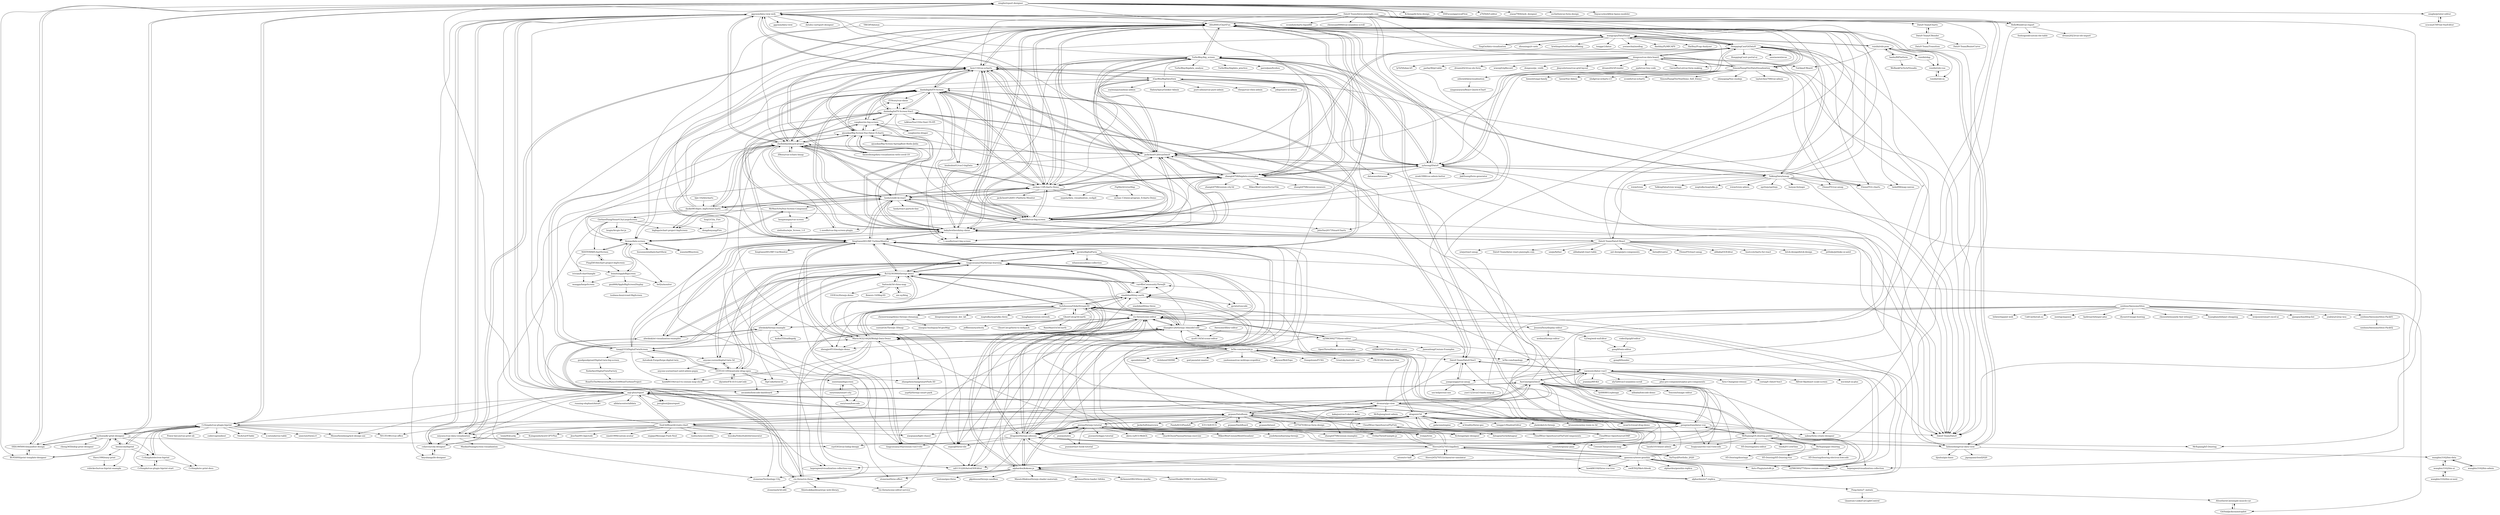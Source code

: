 digraph G {
"xinglie/report-designer" -> "CcSimple/vue-plugin-hiprint"
"xinglie/report-designer" -> "myliuxia/kr-print-designer"
"xinglie/report-designer" -> "SXX19950910/manifest-design"
"xinglie/report-designer" -> "xinglie/printer-editor"
"xinglie/report-designer" -> "ROYIANS/print-template-designer"
"xinglie/report-designer" -> "Kchengz/k-form-design" ["e"=1]
"xinglie/report-designer" -> "ggymm/data-view-web"
"xinglie/report-designer" -> "SNFocus/approvalFlow" ["e"=1]
"xinglie/report-designer" -> "a7650/h5-editor" ["e"=1]
"xinglie/report-designer" -> "HelloWoed/vue-report"
"xinglie/report-designer" -> "xiaoai7904/web_designer" ["e"=1]
"xinglie/report-designer" -> "ddiu8081/ChartFun"
"xinglie/report-designer" -> "sscfaith/avue-form-design" ["e"=1]
"xinglie/report-designer" -> "Nayacco/workflow-bpmn-modeler" ["e"=1]
"xinglie/report-designer" -> "xaboy/form-create-designer" ["e"=1]
"ruisibi/rsbi-pom" -> "ruisibi/olap"
"ruisibi/rsbi-pom" -> "ruisibi/rsbi-vue"
"ruisibi/rsbi-pom" -> "baidu/BIPlatform"
"ruisibi/rsbi-pom" -> "TuiQiao/CBoard" ["e"=1]
"ruisibi/rsbi-pom" -> "wangyapu/DataVisual"
"ruisibi/rsbi-pom" -> "ruisibi/rsbi-os"
"dongsuo/vue-data-board" -> "HongqingCao/GitDataV"
"dongsuo/vue-data-board" -> "SimonZhangITer/DataVisualization"
"dongsuo/vue-data-board" -> "DataV-Team/DataV" ["e"=1]
"dongsuo/vue-data-board" -> "jbaysolutions/vue-grid-layout" ["e"=1]
"dongsuo/vue-data-board" -> "ddiu8081/ChartFun"
"dongsuo/vue-data-board" -> "jsjzh/vue-tiny-code"
"dongsuo/vue-data-board" -> "dream2023/f-render" ["e"=1]
"dongsuo/vue-data-board" -> "GavinZhuLei/vue-form-making" ["e"=1]
"dongsuo/vue-data-board" -> "ly525/luban-h5" ["e"=1]
"dongsuo/vue-data-board" -> "parlay96/pl-table" ["e"=1]
"dongsuo/vue-data-board" -> "dream2023/vue-ele-form" ["e"=1]
"dongsuo/vue-data-board" -> "wwenj/tripRecord" ["e"=1]
"dongsuo/vue-data-board" -> "dongsuo/py_vislib"
"dongsuo/vue-data-board" -> "le5le-com/topology" ["e"=1]
"dongsuo/vue-data-board" -> "TuiQiao/CBoard" ["e"=1]
"bym110/vue-echarts" -> "daidaibg/IofTV-Screen"
"bym110/vue-echarts" -> "jackchen0120/vueDataV"
"bym110/vue-echarts" -> "zhangti0708/bigdata-examples"
"bym110/vue-echarts" -> "nichan-13/Echarts-Demo"
"bym110/vue-echarts" -> "L-noodle/vue-big-screen"
"bym110/vue-echarts" -> "ddiu8081/ChartFun"
"bym110/vue-echarts" -> "ggymm/data-view-web"
"bym110/vue-echarts" -> "qiyankai/Big-Screen-Vue-Datav-Echarts"
"bym110/vue-echarts" -> "chellel/dashboard-project"
"bym110/vue-echarts" -> "daidaibg/IofTV-Screen-Vue3"
"bym110/vue-echarts" -> "babybrotherzb/my-datav"
"bym110/vue-echarts" -> "yyhsong/iDataV"
"bym110/vue-echarts" -> "biubiubiu01/vue3-bigData" ["e"=1]
"bym110/vue-echarts" -> "tmqq2333/DigitalTwinScreen"
"bym110/vue-echarts" -> "iGaoWei/BigDataView"
"HongqingCao/GitDataV" -> "ddiu8081/ChartFun"
"HongqingCao/GitDataV" -> "yyhsong/iDataV"
"HongqingCao/GitDataV" -> "DataV-Team/DataV" ["e"=1]
"HongqingCao/GitDataV" -> "SimonZhangITer/DataVisualization"
"HongqingCao/GitDataV" -> "dongsuo/vue-data-board"
"HongqingCao/GitDataV" -> "jackchen0120/vueDataV"
"HongqingCao/GitDataV" -> "TalkingData/inmap"
"HongqingCao/GitDataV" -> "HongqingCao/v-portal-ui" ["e"=1]
"HongqingCao/GitDataV" -> "wangyapu/DataVisual"
"HongqingCao/GitDataV" -> "ElemeFE/v-charts" ["e"=1]
"HongqingCao/GitDataV" -> "kobef08/map-canvas" ["e"=1]
"HongqingCao/GitDataV" -> "TurboWay/big_screen"
"HongqingCao/GitDataV" -> "GavinZhuLei/vue-form-making" ["e"=1]
"HongqingCao/GitDataV" -> "nmxiaowei/avue" ["e"=1]
"HongqingCao/GitDataV" -> "L-noodle/vue-big-screen"
"alwxkxk/iot-visualization-examples" -> "alwxkxk/threejs-example"
"alwxkxk/iot-visualization-examples" -> "fh332393900/threejs-demo"
"alwxkxk/iot-visualization-examples" -> "fengtianxi001/MF-TurbineMonitor"
"alwxkxk/iot-visualization-examples" -> "vis-three/vis-three"
"HelloWoed/vue-report" -> "foolsogood/custom-ele-table"
"HelloWoed/vue-report" -> "dream2023/vue-ele-import"
"HelloWoed/vue-report" -> "cxy0303/vue-lodop-design"
"DataV-Team/datav.jiaminghi.com" -> "DataV-Team/DataV" ["e"=1]
"DataV-Team/datav.jiaminghi.com" -> "jackchen0120/vueDataV"
"DataV-Team/datav.jiaminghi.com" -> "ddiu8081/ChartFun"
"DataV-Team/datav.jiaminghi.com" -> "L-noodle/vue-big-screen"
"DataV-Team/datav.jiaminghi.com" -> "SimonZhangITer/DataVisualization"
"DataV-Team/datav.jiaminghi.com" -> "DataV-Team/Charts"
"DataV-Team/datav.jiaminghi.com" -> "yyhsong/iDataV"
"DataV-Team/datav.jiaminghi.com" -> "HongqingCao/GitDataV"
"DataV-Team/datav.jiaminghi.com" -> "bym110/vue-echarts"
"DataV-Team/datav.jiaminghi.com" -> "vaemusic/datav-vue3"
"DataV-Team/datav.jiaminghi.com" -> "chellel/dashboard-project"
"DataV-Team/datav.jiaminghi.com" -> "DataV-Team/DataV-Vue3"
"DataV-Team/datav.jiaminghi.com" -> "ecomfe/echarts-liquidfill" ["e"=1]
"DataV-Team/datav.jiaminghi.com" -> "chenxuan0000/vue-seamless-scroll" ["e"=1]
"DataV-Team/datav.jiaminghi.com" -> "DataV-Team/DataV-React"
"daoke0818/pro_bigScreenCharts" -> "chellel/dashboard-project"
"daoke0818/pro_bigScreenCharts" -> "hzzly/credit-bi-react"
"daoke0818/pro_bigScreenCharts" -> "Sioxas/data-screen"
"daoke0818/pro_bigScreenCharts" -> "bigbigx/echart-project-bigScreen-"
"daoke0818/pro_bigScreenCharts" -> "nichan-13/Echarts-Demo"
"daoke0818/pro_bigScreenCharts" -> "qiyankai/Big-Screen-Vue-Datav-Echarts"
"daoke0818/pro_bigScreenCharts" -> "leimite/appleBigscreen"
"daoke0818/pro_bigScreenCharts" -> "GerhardYang/SmartCityLargeScreen"
"daoke0818/pro_bigScreenCharts" -> "ddiu8081/ChartFun"
"daoke0818/pro_bigScreenCharts" -> "bym110/vue-echarts"
"daoke0818/pro_bigScreenCharts" -> "L-noodle/vue-big-screen"
"yyhsong/iDataV" -> "DataV-Team/DataV" ["e"=1]
"yyhsong/iDataV" -> "TurboWay/big_screen"
"yyhsong/iDataV" -> "ddiu8081/ChartFun"
"yyhsong/iDataV" -> "HongqingCao/GitDataV"
"yyhsong/iDataV" -> "TalkingData/inmap"
"yyhsong/iDataV" -> "jackchen0120/vueDataV"
"yyhsong/iDataV" -> "iGaoWei/BigDataView"
"yyhsong/iDataV" -> "bym110/vue-echarts"
"yyhsong/iDataV" -> "zhangti0708/bigdata-examples"
"yyhsong/iDataV" -> "zxwk1998/vue-admin-better" ["e"=1]
"yyhsong/iDataV" -> "dataease/dataease" ["e"=1]
"yyhsong/iDataV" -> "JakHuang/form-generator" ["e"=1]
"yyhsong/iDataV" -> "MrXujiang/h5-Dooring" ["e"=1]
"yyhsong/iDataV" -> "ElemeFE/v-charts" ["e"=1]
"yyhsong/iDataV" -> "jeecgboot/jimureport" ["e"=1]
"GerhardYang/SmartCityLargeScreen" -> "dongdonyang/Fire"
"GerhardYang/SmartCityLargeScreen" -> "stonerao/Technology-City" ["e"=1]
"GerhardYang/SmartCityLargeScreen" -> "lzugis/Arcgis-for-js"
"GerhardYang/SmartCityLargeScreen" -> "MAYIYIXM/EchartScreen"
"GerhardYang/SmartCityLargeScreen" -> "bigbigx/echart-project-bigScreen-"
"GerhardYang/SmartCityLargeScreen" -> "Sioxas/data-screen"
"PingZi818/echart-project-bigScreen-" -> "MAYIYIXM/EchartScreen"
"PingZi818/echart-project-bigScreen-" -> "leimite/appleBigscreen"
"ZRenu/vue-echats-bmap" -> "chellel/dashboard-project"
"huqi1/City_Fire" -> "dongdonyang/Fire"
"jsjzh/vue-tiny-code" -> "zzhewd/datavisualization"
"zzhewd/datavisualization" -> "xingxiaoyiyio/React-Quick-eChart"
"MrManYoYo/Vue-Screen-Component" -> "Sioxas/data-screen"
"MrManYoYo/Vue-Screen-Component" -> "hengwangm/vue-screen"
"ddiu8081/ChartFun" -> "lizhensheng/vue-data-view"
"ddiu8081/ChartFun" -> "yyhsong/iDataV"
"ddiu8081/ChartFun" -> "TurboWay/big_screen"
"ddiu8081/ChartFun" -> "ggymm/data-view-web"
"ddiu8081/ChartFun" -> "hzzly/credit-bi-react"
"ddiu8081/ChartFun" -> "HongqingCao/GitDataV"
"ddiu8081/ChartFun" -> "miyuesc/vue-data-visualization"
"ddiu8081/ChartFun" -> "bym110/vue-echarts"
"ddiu8081/ChartFun" -> "jackchen0120/vueDataV"
"ddiu8081/ChartFun" -> "L-noodle/vue-big-screen"
"ddiu8081/ChartFun" -> "zhangti0708/bigdata-examples"
"ddiu8081/ChartFun" -> "nichan-13/Echarts-Demo"
"ddiu8081/ChartFun" -> "babybrotherzb/my-datav"
"ddiu8081/ChartFun" -> "DataV-Team/DataV" ["e"=1]
"ddiu8081/ChartFun" -> "wangyapu/DataVisual"
"hinnncom/hiprint" -> "CcSimple/vue-plugin-hiprint"
"hinnncom/hiprint" -> "Haru1990/easy-print"
"hinnncom/hiprint" -> "rubickecho/vue-hiprint-example"
"hinnncom/hiprint" -> "CcSimple/electron-hiprint"
"hinnncom/hiprint" -> "myliuxia/kr-print-designer"
"scscms/CNPrint-VueEditor" -> "xinglie/printer-editor"
"leimite/appleBigscreen" -> "gezi666/AppleBigScreenDisplay"
"leimite/appleBigscreen" -> "wanggn/largeScreen"
"leimite/appleBigscreen" -> "hel2o/moniter"
"leimite/appleBigscreen" -> "Sioxas/data-screen"
"hengwangm/vue-screen" -> "xieliuduo/wjw_Screen_1.0"
"DataV-Team/CRender" -> "DataV-Team/Charts"
"DataV-Team/CRender" -> "DataV-Team/Transition"
"DataV-Team/CRender" -> "DataV-Team/BezierCurve"
"wangbin3162/bin-ui" -> "wangbin3162/bin-ui-next"
"wangbin3162/bin-ui" -> "wangbin3162/bin-data"
"wangbin3162/bin-data" -> "wangbin3162/bin-admin"
"wangbin3162/bin-data" -> "wangbin3162/bin-ui"
"gezi666/AppleBigScreenDisplay" -> "tsubasa-kun/crowd-BigScreen"
"DataV-Team/Charts" -> "DataV-Team/CRender"
"xinglie/printer-editor" -> "scscms/CNPrint-VueEditor"
"wangbin3162/bin-admin" -> "wangbin3162/bin-data"
"chellel/dashboard-project" -> "nichan-13/Echarts-Demo"
"chellel/dashboard-project" -> "daoke0818/pro_bigScreenCharts"
"chellel/dashboard-project" -> "L-noodle/vue-big-screen"
"chellel/dashboard-project" -> "qiyankai/Big-Screen-Vue-Datav-Echarts"
"chellel/dashboard-project" -> "daidaibg/IofTV-Screen"
"chellel/dashboard-project" -> "lanweihong/data-visualization-with-covid-19"
"chellel/dashboard-project" -> "hzzly/credit-bi-react"
"chellel/dashboard-project" -> "babybrotherzb/my-datav"
"chellel/dashboard-project" -> "Sioxas/data-screen"
"chellel/dashboard-project" -> "bym110/vue-echarts"
"chellel/dashboard-project" -> "jackchen0120/vueDataV"
"chellel/dashboard-project" -> "ggymm/data-view-web"
"chellel/dashboard-project" -> "bigbigx/echart-project-bigScreen-"
"chellel/dashboard-project" -> "ZRenu/vue-echats-bmap"
"chellel/dashboard-project" -> "hengwangm/vue-screen"
"nichan-13/Echarts-Demo" -> "chellel/dashboard-project"
"nichan-13/Echarts-Demo" -> "zhangti0708/bigdata-examples"
"nichan-13/Echarts-Demo" -> "babybrotherzb/my-datav"
"nichan-13/Echarts-Demo" -> "bym110/vue-echarts"
"nichan-13/Echarts-Demo" -> "nichan-13/mini-program_Echarts-Demo"
"nichan-13/Echarts-Demo" -> "TurboWay/big_screen"
"nichan-13/Echarts-Demo" -> "ddiu8081/ChartFun"
"nichan-13/Echarts-Demo" -> "hzzly/credit-bi-react"
"nichan-13/Echarts-Demo" -> "daidaibg/IofTV-Screen-Vue3"
"nichan-13/Echarts-Demo" -> "nygula/data_visualization_cockpit"
"nichan-13/Echarts-Demo" -> "daoke0818/pro_bigScreenCharts"
"nichan-13/Echarts-Demo" -> "daidaibg/IofTV-Screen"
"nichan-13/Echarts-Demo" -> "L-noodle/vue-big-screen"
"nichan-13/Echarts-Demo" -> "jackchen0120/EC-Platform-Monitor"
"nichan-13/Echarts-Demo" -> "jackchen0120/vueDataV"
"vis-three/scene-editor" -> "vis-three/vis-three"
"vis-three/scene-editor" -> "vis-three/scene-editor-service"
"vis-three/scene-editor" -> "mlt131220/Astral3DEditor" ["e"=1]
"vis-three/scene-editor" -> "z2586300277/three-editor"
"vis-three/scene-editor" -> "JousenZhou/display-editor"
"vis-three/scene-editor" -> "zhangbo126/threejs-3dmodel-edit"
"vis-three/scene-editor" -> "Mario343214420/Webgl-Data-Demo"
"vis-three/scene-editor" -> "alwxkxk/threejs-example"
"vis-three/scene-editor" -> "sxguojf/three-tile" ["e"=1]
"DataV-Team/DataV-React" -> "hzzly/credit-bi-react"
"DataV-Team/DataV-React" -> "uiwjs/react-amap" ["e"=1]
"DataV-Team/DataV-React" -> "babybrotherzb/my-datav"
"DataV-Team/DataV-React" -> "DataV-Team/datav-react.jiaminghi.com"
"DataV-Team/DataV-React" -> "DataV-Team/DataV" ["e"=1]
"DataV-Team/DataV-React" -> "umijs/father" ["e"=1]
"DataV-Team/DataV-React" -> "alibaba/ali-react-table" ["e"=1]
"DataV-Team/DataV-React" -> "ant-design/pro-components" ["e"=1]
"DataV-Team/DataV-React" -> "AntmJS/vantui" ["e"=1]
"DataV-Team/DataV-React" -> "ddiu8081/ChartFun"
"DataV-Team/DataV-React" -> "ElemeFE/react-amap" ["e"=1]
"DataV-Team/DataV-React" -> "alibaba/GGEditor" ["e"=1]
"DataV-Team/DataV-React" -> "hustcc/echarts-for-react" ["e"=1]
"DataV-Team/DataV-React" -> "brick-design/brick-design" ["e"=1]
"DataV-Team/DataV-React" -> "jetlinks/jetlinks-ui-antd" ["e"=1]
"Mario343214420/Webgl-Data-Demo" -> "vis-three/scene-editor"
"Mario343214420/Webgl-Data-Demo" -> "fengtianxi001/MF-TurbineMonitor"
"Mario343214420/Webgl-Data-Demo" -> "hawk86104/vue3-ts-cesium-map-show" ["e"=1]
"Mario343214420/Webgl-Data-Demo" -> "fh332393900/threejs-demo"
"Mario343214420/Webgl-Data-Demo" -> "hepengwei/visualization-collection-vue" ["e"=1]
"Mario343214420/Webgl-Data-Demo" -> "zhangbo126/threejs-3dmodel-edit"
"Mario343214420/Webgl-Data-Demo" -> "zhengjie9510/webgis-demo" ["e"=1]
"Mario343214420/Webgl-Data-Demo" -> "hululuuuuu/GlobeStream3D"
"Mario343214420/Webgl-Data-Demo" -> "tmqq2333/DigitalTwinScreen"
"Mario343214420/Webgl-Data-Demo" -> "mlt131220/Astral3DEditor" ["e"=1]
"Mario343214420/Webgl-Data-Demo" -> "chellel/dashboard-project"
"Mario343214420/Webgl-Data-Demo" -> "vis-three/vis-three"
"Mario343214420/Webgl-Data-Demo" -> "tingyuxuan2302/threejs-learning"
"Mario343214420/Webgl-Data-Demo" -> "le5le-com/meta2d.js"
"Mario343214420/Webgl-Data-Demo" -> "dragonir/3d"
"L-noodle/vue-big-screen" -> "jackchen0120/vueDataV"
"L-noodle/vue-big-screen" -> "chellel/dashboard-project"
"L-noodle/vue-big-screen" -> "bym110/vue-echarts"
"L-noodle/vue-big-screen" -> "daidaibg/IofTV-Screen"
"L-noodle/vue-big-screen" -> "ddiu8081/ChartFun"
"L-noodle/vue-big-screen" -> "ggymm/data-view-web"
"L-noodle/vue-big-screen" -> "qiyankai/Big-Screen-Vue-Datav-Echarts"
"L-noodle/vue-big-screen" -> "L-noodle/vue-big-screen-plugin"
"L-noodle/vue-big-screen" -> "zhangti0708/bigdata-examples"
"L-noodle/vue-big-screen" -> "nichan-13/Echarts-Demo"
"L-noodle/vue-big-screen" -> "TurboWay/big_screen"
"L-noodle/vue-big-screen" -> "hzzly/credit-bi-react"
"L-noodle/vue-big-screen" -> "JohnYan2017/SmartCharts" ["e"=1]
"L-noodle/vue-big-screen" -> "DataV-Team/DataV" ["e"=1]
"L-noodle/vue-big-screen" -> "babybrotherzb/my-datav"
"jackchen0120/vueDataV" -> "bym110/vue-echarts"
"jackchen0120/vueDataV" -> "L-noodle/vue-big-screen"
"jackchen0120/vueDataV" -> "DataV-Team/DataV" ["e"=1]
"jackchen0120/vueDataV" -> "daidaibg/IofTV-Screen"
"jackchen0120/vueDataV" -> "ddiu8081/ChartFun"
"jackchen0120/vueDataV" -> "zhangti0708/bigdata-examples"
"jackchen0120/vueDataV" -> "yyhsong/iDataV"
"jackchen0120/vueDataV" -> "chellel/dashboard-project"
"jackchen0120/vueDataV" -> "biubiubiu01/vue3-bigData" ["e"=1]
"jackchen0120/vueDataV" -> "HongqingCao/GitDataV"
"jackchen0120/vueDataV" -> "babybrotherzb/my-datav"
"jackchen0120/vueDataV" -> "iGaoWei/BigDataView"
"jackchen0120/vueDataV" -> "nichan-13/Echarts-Demo"
"jackchen0120/vueDataV" -> "TurboWay/big_screen"
"jackchen0120/vueDataV" -> "ggymm/data-view-web"
"puxiao/notes" -> "puxiao/react-hook-tutorial" ["e"=1]
"puxiao/notes" -> "puxiao/threejs-tutorial"
"TurboWay/big_screen" -> "yyhsong/iDataV"
"TurboWay/big_screen" -> "ddiu8081/ChartFun"
"TurboWay/big_screen" -> "nichan-13/Echarts-Demo"
"TurboWay/big_screen" -> "zhangti0708/bigdata-examples"
"TurboWay/big_screen" -> "L-noodle/vue-big-screen"
"TurboWay/big_screen" -> "TalkingData/inmap"
"TurboWay/big_screen" -> "TurboWay/bigdata_analyse" ["e"=1]
"TurboWay/big_screen" -> "jackchen0120/vueDataV"
"TurboWay/big_screen" -> "TurboWay/bigdata_practice" ["e"=1]
"TurboWay/big_screen" -> "ggymm/data-view-web"
"TurboWay/big_screen" -> "bym110/vue-echarts"
"TurboWay/big_screen" -> "hzzly/credit-bi-react"
"TurboWay/big_screen" -> "babybrotherzb/my-datav"
"TurboWay/big_screen" -> "parzulpan/livebox" ["e"=1]
"TurboWay/big_screen" -> "JohnYan2017/SmartCharts" ["e"=1]
"wangyapu/DataVisual" -> "TingGe/data-visualization"
"wangyapu/DataVisual" -> "Sioxas/data-screen"
"wangyapu/DataVisual" -> "zhouningyi/v-note" ["e"=1]
"wangyapu/DataVisual" -> "ruisibi/rsbi-pom"
"wangyapu/DataVisual" -> "ddiu8081/ChartFun"
"wangyapu/DataVisual" -> "hrwhisper/twitterDataMining" ["e"=1]
"wangyapu/DataVisual" -> "tengge1/datav"
"wangyapu/DataVisual" -> "yexiaochai/medlog" ["e"=1]
"wangyapu/DataVisual" -> "flashlxy/PyMICAPS" ["e"=1]
"wangyapu/DataVisual" -> "HongqingCao/GitDataV"
"wangyapu/DataVisual" -> "HatBoy/Pcap-Analyzer" ["e"=1]
"zhangti0708/bigdata-examples" -> "bym110/vue-echarts"
"zhangti0708/bigdata-examples" -> "nichan-13/Echarts-Demo"
"zhangti0708/bigdata-examples" -> "zhangti0708/cesium-examples" ["e"=1]
"zhangti0708/bigdata-examples" -> "zhangti0708/cesium-city3d" ["e"=1]
"zhangti0708/bigdata-examples" -> "daidaibg/IofTV-Screen"
"zhangti0708/bigdata-examples" -> "jackchen0120/vueDataV"
"zhangti0708/bigdata-examples" -> "babybrotherzb/my-datav"
"zhangti0708/bigdata-examples" -> "ddiu8081/ChartFun"
"zhangti0708/bigdata-examples" -> "TurboWay/big_screen"
"zhangti0708/bigdata-examples" -> "hzzly/credit-bi-react"
"zhangti0708/bigdata-examples" -> "MikesWei/CesiumVectorTile" ["e"=1]
"zhangti0708/bigdata-examples" -> "nygula/data_visualization_cockpit"
"zhangti0708/bigdata-examples" -> "zhangti0708/cesium-measure" ["e"=1]
"zhangti0708/bigdata-examples" -> "CesiumChina/cesium-map" ["e"=1]
"zhangti0708/bigdata-examples" -> "yyhsong/iDataV"
"babybrotherzb/my-datav" -> "hzzly/credit-bi-react"
"babybrotherzb/my-datav" -> "qiyankai/Big-Screen-Vue-Datav-Echarts"
"babybrotherzb/my-datav" -> "nichan-13/Echarts-Demo"
"babybrotherzb/my-datav" -> "L-noodle/react-big-screen"
"babybrotherzb/my-datav" -> "chellel/dashboard-project"
"babybrotherzb/my-datav" -> "vangleer/es-big-screen"
"babybrotherzb/my-datav" -> "zhangti0708/bigdata-examples"
"babybrotherzb/my-datav" -> "daidaibg/IofTV-Screen"
"babybrotherzb/my-datav" -> "bym110/vue-echarts"
"babybrotherzb/my-datav" -> "ddiu8081/ChartFun"
"babybrotherzb/my-datav" -> "fengtianxi001/MF-TurbineMonitor"
"babybrotherzb/my-datav" -> "DataV-Team/DataV-React"
"babybrotherzb/my-datav" -> "Sioxas/data-screen"
"babybrotherzb/my-datav" -> "lizhensheng/vue-data-view"
"babybrotherzb/my-datav" -> "jackchen0120/vueDataV"
"lijie-1024/echarts" -> "daoke0818/pro_bigScreenCharts"
"lizhensheng/vue-data-view" -> "ddiu8081/ChartFun"
"lizhensheng/vue-data-view" -> "miyuesc/vue-data-visualization"
"lizhensheng/vue-data-view" -> "lijiuhui/gin-basic" ["e"=1]
"lizhensheng/vue-data-view" -> "jiguiquan/cloud2020" ["e"=1]
"lizhensheng/vue-data-view" -> "wangbin3162/bin-data"
"Haru1990/easy-print" -> "rubickecho/vue-hiprint-example"
"alwxkxk/threejs-example" -> "alwxkxk/iot-visualization-examples"
"alwxkxk/threejs-example" -> "kaikai55/loadbigobj"
"alwxkxk/threejs-example" -> "stonerao/three-effect" ["e"=1]
"alwxkxk/threejs-example" -> "stonerao/Technology-City" ["e"=1]
"alwxkxk/threejs-example" -> "vis-three/scene-editor"
"hzzly/credit-bi-react" -> "babybrotherzb/my-datav"
"hzzly/credit-bi-react" -> "ddiu8081/ChartFun"
"hzzly/credit-bi-react" -> "Sioxas/data-screen"
"hzzly/credit-bi-react" -> "chellel/dashboard-project"
"hzzly/credit-bi-react" -> "hzzly/react-particle-line"
"hzzly/credit-bi-react" -> "DataV-Team/DataV-React"
"hzzly/credit-bi-react" -> "daoke0818/pro_bigScreenCharts"
"hzzly/credit-bi-react" -> "zhangti0708/bigdata-examples"
"hzzly/credit-bi-react" -> "lizhensheng/vue-data-view"
"hzzly/credit-bi-react" -> "fengtianxi001/MF-TurbineMonitor"
"hzzly/credit-bi-react" -> "qiyankai/Big-Screen-Vue-Datav-Echarts"
"hzzly/credit-bi-react" -> "nichan-13/Echarts-Demo"
"hzzly/credit-bi-react" -> "L-noodle/react-big-screen"
"hzzly/credit-bi-react" -> "bigbigx/echart-project-bigScreen-"
"hzzly/credit-bi-react" -> "MrManYoYo/Vue-Screen-Component"
"SXX19950910/manifest-design" -> "ROYIANS/print-template-designer"
"SXX19950910/manifest-design" -> "myliuxia/kr-print-designer"
"SXX19950910/manifest-design" -> "xinglie/report-designer"
"PigMerit/virusMap" -> "nichan-13/mini-program_Echarts-Demo"
"L-noodle/vue-big-screen-plugin" -> "daidaibg/IofTV-Screen-Vue3"
"puxiao/threejs-tutorial" -> "dragonir/threejs-odessey"
"puxiao/threejs-tutorial" -> "dragonir/3d"
"puxiao/threejs-tutorial" -> "puxiao/notes"
"puxiao/threejs-tutorial" -> "Ovilia/ThreeExample.js" ["e"=1]
"puxiao/threejs-tutorial" -> "alphardex/kokomi.js"
"puxiao/threejs-tutorial" -> "troisjs/trois" ["e"=1]
"puxiao/threejs-tutorial" -> "josdirksen/learning-threejs" ["e"=1]
"puxiao/threejs-tutorial" -> "zhangti0708/cesium-examples" ["e"=1]
"puxiao/threejs-tutorial" -> "CesiumChina/cesium-map" ["e"=1]
"puxiao/threejs-tutorial" -> "puxiao/webgpu-tutorial" ["e"=1]
"puxiao/threejs-tutorial" -> "akira-cn/ICG-WebGL" ["e"=1]
"puxiao/threejs-tutorial" -> "hululuuuuu/GlobeStream3D"
"puxiao/threejs-tutorial" -> "puxiao/react-hook-tutorial" ["e"=1]
"puxiao/threejs-tutorial" -> "QuarkGluonPlasma/threejs-exercize" ["e"=1]
"puxiao/threejs-tutorial" -> "MikesWei/CesiumMeshVisualizer" ["e"=1]
"iGaoWei/BigDataView" -> "yyhsong/iDataV"
"iGaoWei/BigDataView" -> "bym110/vue-echarts"
"iGaoWei/BigDataView" -> "zhangti0708/bigdata-examples"
"iGaoWei/BigDataView" -> "jackchen0120/vueDataV"
"iGaoWei/BigDataView" -> "DataV-Team/DataV" ["e"=1]
"iGaoWei/BigDataView" -> "daidaibg/IofTV-Screen"
"iGaoWei/BigDataView" -> "dataease/dataease" ["e"=1]
"iGaoWei/BigDataView" -> "TurboWay/big_screen"
"iGaoWei/BigDataView" -> "soybeanjs/soybean-admin" ["e"=1]
"iGaoWei/BigDataView" -> "HalseySpicy/Geeker-Admin" ["e"=1]
"iGaoWei/BigDataView" -> "pure-admin/vue-pure-admin" ["e"=1]
"iGaoWei/BigDataView" -> "vbenjs/vue-vben-admin" ["e"=1]
"iGaoWei/BigDataView" -> "501351981/vue-office" ["e"=1]
"iGaoWei/BigDataView" -> "nichan-13/Echarts-Demo"
"iGaoWei/BigDataView" -> "jekip/naive-ui-admin" ["e"=1]
"anji-plus/report" -> "AnsGoo/openDataV"
"anji-plus/report" -> "jeecgboot/jimureport" ["e"=1]
"anji-plus/report" -> "ggymm/data-view-web"
"anji-plus/report" -> "ddiu8081/ChartFun"
"anji-plus/report" -> "miyuesc/vue-data-visualization"
"anji-plus/report" -> "pengxiaotian/datav-vue"
"anji-plus/report" -> "xinglie/report-designer"
"anji-plus/report" -> "gcpaas/DataRoom"
"anji-plus/report" -> "colaiven/cola-designer"
"anji-plus/report" -> "CcSimple/vue-plugin-hiprint"
"anji-plus/report" -> "food-billboard/create-chart"
"anji-plus/report" -> "running-elephant/datart" ["e"=1]
"anji-plus/report" -> "datageartech/datagear" ["e"=1]
"anji-plus/report" -> "dromara/go-view"
"anji-plus/report" -> "alldatacenter/alldata" ["e"=1]
"ggymm/data-view-web" -> "colaiven/cola-designer"
"ggymm/data-view-web" -> "miyuesc/vue-data-visualization"
"ggymm/data-view-web" -> "ddiu8081/ChartFun"
"ggymm/data-view-web" -> "ggymm/data-view"
"ggymm/data-view-web" -> "bym110/vue-echarts"
"ggymm/data-view-web" -> "pengxiaotian/datav-vue"
"ggymm/data-view-web" -> "HelloWoed/vue-report"
"ggymm/data-view-web" -> "chellel/dashboard-project"
"ggymm/data-view-web" -> "L-noodle/vue-big-screen"
"ggymm/data-view-web" -> "lizhensheng/vue-data-view"
"ggymm/data-view-web" -> "datahu-cn/report-designer"
"ggymm/data-view-web" -> "heyuhangs/bi-designer"
"ggymm/data-view-web" -> "zzcandor/lowcode-dashboard" ["e"=1]
"ggymm/data-view-web" -> "anji-plus/report"
"ggymm/data-view-web" -> "xinglie/report-designer"
"fengtianxi001/MF-TurbineMonitor" -> "fh332393900/threejs-demo"
"fengtianxi001/MF-TurbineMonitor" -> "alwxkxk/iot-visualization-examples"
"fengtianxi001/MF-TurbineMonitor" -> "fengtianxi001/MF-UavMonitor" ["e"=1]
"fengtianxi001/MF-TurbineMonitor" -> "vangleer/es-big-screen"
"fengtianxi001/MF-TurbineMonitor" -> "Mario343214420/Webgl-Data-Demo"
"fengtianxi001/MF-TurbineMonitor" -> "daidaibg/IofTV-Screen"
"fengtianxi001/MF-TurbineMonitor" -> "tingyuxuan2302/threejs-learning"
"fengtianxi001/MF-TurbineMonitor" -> "gyrate/digitalFarm"
"fengtianxi001/MF-TurbineMonitor" -> "tingyuxuan2302/cesium-vue3-vite" ["e"=1]
"fengtianxi001/MF-TurbineMonitor" -> "dragonir/threejs-odessey"
"fengtianxi001/MF-TurbineMonitor" -> "hzzly/credit-bi-react"
"fengtianxi001/MF-TurbineMonitor" -> "mlt131220/Astral3DEditor" ["e"=1]
"fengtianxi001/MF-TurbineMonitor" -> "babybrotherzb/my-datav"
"fengtianxi001/MF-TurbineMonitor" -> "CesiumChina/cesium-map" ["e"=1]
"fengtianxi001/MF-TurbineMonitor" -> "zhengjie9510/webgis-demo" ["e"=1]
"pengxiaotian/datav-vue" -> "ggymm/data-view-web"
"pengxiaotian/datav-vue" -> "AnsGoo/openDataV"
"pengxiaotian/datav-vue" -> "vaemusic/datav-vue3"
"pengxiaotian/datav-vue" -> "ddiu8081/ChartFun"
"pengxiaotian/datav-vue" -> "Mario343214420/Webgl-Data-Demo"
"pengxiaotian/datav-vue" -> "buqiyuan/vite-vue3-lowcode" ["e"=1]
"pengxiaotian/datav-vue" -> "DataV-Team/DataV-Vue3"
"pengxiaotian/datav-vue" -> "DataV-Team/DataV" ["e"=1]
"pengxiaotian/datav-vue" -> "anji-plus/report"
"pengxiaotian/datav-vue" -> "MrXujiang/v6.dooring.public"
"pengxiaotian/datav-vue" -> "jackchen0120/vueDataV"
"pengxiaotian/datav-vue" -> "miyuesc/vue-data-visualization"
"pengxiaotian/datav-vue" -> "vis-three/scene-editor"
"pengxiaotian/datav-vue" -> "dragonir/threejs-odessey"
"pengxiaotian/datav-vue" -> "Kchengz/epic-designer" ["e"=1]
"MrXujiang/v6.dooring.public" -> "MrXujiang/pc-Dooring"
"MrXujiang/v6.dooring.public" -> "H5-Dooring/dooringx" ["e"=1]
"MrXujiang/v6.dooring.public" -> "MrXujiang/h5-Dooring" ["e"=1]
"MrXujiang/v6.dooring.public" -> "H5-Dooring/dooring-electron-lowcode"
"MrXujiang/v6.dooring.public" -> "H5-Dooring/mitu-editor" ["e"=1]
"MrXujiang/v6.dooring.public" -> "AnsGoo/openDataV"
"MrXujiang/v6.dooring.public" -> "ddiu8081/ChartFun"
"MrXujiang/v6.dooring.public" -> "buqiyuan/vite-vue3-lowcode" ["e"=1]
"MrXujiang/v6.dooring.public" -> "think2011/ref-line" ["e"=1]
"MrXujiang/v6.dooring.public" -> "pengxiaotian/datav-vue"
"MrXujiang/v6.dooring.public" -> "taozhi1010/nest-admin" ["e"=1]
"tmqq2333/DigitalTwinScreen" -> "hawk86104/vue3-ts-cesium-map-show" ["e"=1]
"tmqq2333/DigitalTwinScreen" -> "goodgoodgreat/Digital-twin-big-screen"
"tmqq2333/DigitalTwinScreen" -> "1035141145/wantonly-drag-open"
"tmqq2333/DigitalTwinScreen" -> "bym110/vue-echarts"
"tmqq2333/DigitalTwinScreen" -> "Mario343214420/Webgl-Data-Demo"
"tmqq2333/DigitalTwinScreen" -> "fengtianxi001/MF-TurbineMonitor"
"tmqq2333/DigitalTwinScreen" -> "tingyuxuan2302/threejs-learning"
"tmqq2333/DigitalTwinScreen" -> "fh332393900/threejs-demo"
"tmqq2333/DigitalTwinScreen" -> "Autodesk-Forge/forge-digital-twin" ["e"=1]
"tmqq2333/DigitalTwinScreen" -> "anyone-yuren/degital-twin-3d"
"tmqq2333/DigitalTwinScreen" -> "babybrotherzb/my-datav"
"tmqq2333/DigitalTwinScreen" -> "chellel/dashboard-project"
"le5le-com/meta2d.js" -> "yaolunmao/vue-webtopo-svgeditor" ["e"=1]
"le5le-com/meta2d.js" -> "phynos/WebTopo" ["e"=1]
"le5le-com/meta2d.js" -> "le5le-com/topology" ["e"=1]
"le5le-com/meta2d.js" -> "frangoteam/FUXA" ["e"=1]
"le5le-com/meta2d.js" -> "Grnetsky/meta2d_vue"
"le5le-com/meta2d.js" -> "OXOYO/X-Flowchart-Vue" ["e"=1]
"le5le-com/meta2d.js" -> "Mario343214420/Webgl-Data-Demo"
"le5le-com/meta2d.js" -> "fengtianxi001/MF-TurbineMonitor"
"le5le-com/meta2d.js" -> "vis-three/scene-editor"
"le5le-com/meta2d.js" -> "vis-three/vis-three"
"le5le-com/meta2d.js" -> "opendidi/mind"
"le5le-com/meta2d.js" -> "riclolsen/OSHMI" ["e"=1]
"le5le-com/meta2d.js" -> "god-jason/iot-master" ["e"=1]
"le5le-com/meta2d.js" -> "DataV-Team/DataV-Vue3"
"le5le-com/meta2d.js" -> "zhangbo126/threejs-3dmodel-edit"
"qiyankai/Big-Screen-Vue-Datav-Echarts" -> "qiyankai/Big-Screen-SpringBoot-Redis-Jieba"
"qiyankai/Big-Screen-Vue-Datav-Echarts" -> "daidaibg/IofTV-Screen"
"qiyankai/Big-Screen-Vue-Datav-Echarts" -> "lanweihong/data-visualization-with-covid-19"
"qiyankai/Big-Screen-Vue-Datav-Echarts" -> "L-noodle/react-big-screen"
"qiyankai/Big-Screen-Vue-Datav-Echarts" -> "babybrotherzb/my-datav"
"qiyankai/Big-Screen-Vue-Datav-Echarts" -> "chellel/dashboard-project"
"qiyankai/Big-Screen-Vue-Datav-Echarts" -> "bym110/vue-echarts"
"qiyankai/Big-Screen-Vue-Datav-Echarts" -> "vangleer/es-big-screen"
"miyuesc/vue-data-visualization" -> "ggymm/data-view-web"
"miyuesc/vue-data-visualization" -> "ddiu8081/ChartFun"
"miyuesc/vue-data-visualization" -> "lizhensheng/vue-data-view"
"miyuesc/vue-data-visualization" -> "MankaiHuang/screen-visualization"
"miyuesc/vue-data-visualization" -> "colaiven/cola-designer"
"nie-ny/blog" -> "Saitmob/3d-china-map"
"colaiven/cola-designer" -> "heyuhangs/bi-designer"
"colaiven/cola-designer" -> "ggymm/data-view-web"
"colaiven/cola-designer" -> "miyuesc/vue-data-visualization"
"lanweihong/data-visualization-with-covid-19" -> "qiyankai/Big-Screen-Vue-Datav-Echarts"
"lanweihong/data-visualization-with-covid-19" -> "chellel/dashboard-project"
"myliuxia/kr-print-designer" -> "SXX19950910/manifest-design"
"myliuxia/kr-print-designer" -> "ROYIANS/print-template-designer"
"myliuxia/kr-print-designer" -> "CcSimple/vue-plugin-hiprint"
"myliuxia/kr-print-designer" -> "xinglie/report-designer"
"myliuxia/kr-print-designer" -> "cheng365/lodop-print-designer"
"myliuxia/kr-print-designer" -> "cxy0303/vue-lodop-design"
"myliuxia/kr-print-designer" -> "hinnncom/hiprint"
"myliuxia/kr-print-designer" -> "CcSimple/electron-hiprint"
"ruisibi/rsbi-os" -> "ruisibi/rsbi-vue"
"heyuhangs/bi-designer" -> "colaiven/cola-designer"
"MrXujiang/pc-Dooring" -> "MrXujiang/v6.dooring.public"
"MrXujiang/pc-Dooring" -> "H5-Dooring/dooring-electron-lowcode"
"MrXujiang/pc-Dooring" -> "H5-Dooring/H5-Dooring-Vue"
"MrXujiang/pc-Dooring" -> "H5-Dooring/dooringx" ["e"=1]
"goodgoodgreat/Digital-twin-big-screen" -> "Xudarker/DigitalTwinFactory"
"wangbin3162/bin-ui-next" -> "wangbin3162/bin-ui"
"ruisibi/rsbi-vue" -> "ruisibi/rsbi-os"
"qiyankai/Big-Screen-SpringBoot-Redis-Jieba" -> "qiyankai/Big-Screen-Vue-Datav-Echarts"
"ezshine/AwesomeSites" -> "lxfater/inpaint-web" ["e"=1]
"ezshine/AwesomeSites" -> "CaliCastle/cali.so" ["e"=1]
"ezshine/AwesomeSites" -> "ezshine/AwesomeSites-Pack01"
"ezshine/AwesomeSites" -> "meetqy/aspoem" ["e"=1]
"ezshine/AwesomeSites" -> "dragonir/threejs-odessey"
"ezshine/AwesomeSites" -> "kadirnar/whisper-plus" ["e"=1]
"ezshine/AwesomeSites" -> "hepengwei/visualization-collection" ["e"=1]
"ezshine/AwesomeSites" -> "ifyour/cf-image-hosting" ["e"=1]
"ezshine/AwesomeSites" -> "chenxwh/insanely-fast-whisper" ["e"=1]
"ezshine/AwesomeSites" -> "huanghanzhilian/c-shopping" ["e"=1]
"ezshine/AwesomeSites" -> "weijunext/smart-excel-ai" ["e"=1]
"ezshine/AwesomeSites" -> "vis-three/scene-editor"
"ezshine/AwesomeSites" -> "qianguyihao/blog-list" ["e"=1]
"ezshine/AwesomeSites" -> "dragonir/3d"
"ezshine/AwesomeSites" -> "yeahwu/v2ray-wss" ["e"=1]
"CcSimple/vue-plugin-hiprint" -> "xinglie/report-designer"
"CcSimple/vue-plugin-hiprint" -> "CcSimple/electron-hiprint"
"CcSimple/vue-plugin-hiprint" -> "myliuxia/kr-print-designer"
"CcSimple/vue-plugin-hiprint" -> "hinnncom/hiprint"
"CcSimple/vue-plugin-hiprint" -> "CcSimple/sv-print-docs"
"CcSimple/vue-plugin-hiprint" -> "501351981/vue-office" ["e"=1]
"CcSimple/vue-plugin-hiprint" -> "Power-kxLee/vue-print-nb" ["e"=1]
"CcSimple/vue-plugin-hiprint" -> "CcSimple/vue-plugin-hiprint-start"
"CcSimple/vue-plugin-hiprint" -> "Moonofweisheng/wot-design-uni" ["e"=1]
"CcSimple/vue-plugin-hiprint" -> "SXX19950910/manifest-design"
"CcSimple/vue-plugin-hiprint" -> "codercup/unibest" ["e"=1]
"CcSimple/vue-plugin-hiprint" -> "VisActor/VTable" ["e"=1]
"CcSimple/vue-plugin-hiprint" -> "x-extends/vxe-table" ["e"=1]
"CcSimple/vue-plugin-hiprint" -> "umicro/uView2.0" ["e"=1]
"CcSimple/vue-plugin-hiprint" -> "xaboy/form-create-designer" ["e"=1]
"enryteam/bigscreen" -> "enryteam/smart-city"
"enryteam/bigscreen" -> "enryteam/lowcode"
"Saitmob/3d-china-map" -> "nie-ny/blog"
"Saitmob/3d-china-map" -> "fh332393900/threejs-demo"
"Saitmob/3d-china-map" -> "193Eric/threejs-demo"
"Saitmob/3d-china-map" -> "flowers-10/Map3D"
"AnsGoo/openDataV" -> "food-billboard/create-chart"
"AnsGoo/openDataV" -> "pengxiaotian/datav-vue"
"AnsGoo/openDataV" -> "fyl080801/vjdesign" ["e"=1]
"AnsGoo/openDataV" -> "buqiyuan/vite-vue3-lowcode" ["e"=1]
"AnsGoo/openDataV" -> "dromara/go-view"
"AnsGoo/openDataV" -> "anji-plus/report"
"AnsGoo/openDataV" -> "gcpaas/DataRoom"
"AnsGoo/openDataV" -> "zzcandor/lowcode-dashboard" ["e"=1]
"AnsGoo/openDataV" -> "alibaba/lowcode-demo" ["e"=1]
"AnsGoo/openDataV" -> "woai3c/visual-drag-demo" ["e"=1]
"AnsGoo/openDataV" -> "Tencent/tmagic-editor" ["e"=1]
"AnsGoo/openDataV" -> "ddiu8081/ChartFun"
"AnsGoo/openDataV" -> "vaemusic/datav-vue3"
"AnsGoo/openDataV" -> "MrXujiang/v6.dooring.public"
"AnsGoo/openDataV" -> "xaboy/form-create-designer" ["e"=1]
"vaemusic/datav-vue3" -> "DataV-Team/DataV-Vue3"
"vaemusic/datav-vue3" -> "pengxiaotian/datav-vue"
"vaemusic/datav-vue3" -> "jrainlau/MY-Kit" ["e"=1]
"vaemusic/datav-vue3" -> "xfy520/vue3-seamless-scroll" ["e"=1]
"vaemusic/datav-vue3" -> "AnsGoo/openDataV"
"vaemusic/datav-vue3" -> "Auto-Plugin/autofit.js" ["e"=1]
"vaemusic/datav-vue3" -> "plus-pro-components/plus-pro-components" ["e"=1]
"vaemusic/datav-vue3" -> "Ares-Chang/uni-vitesse" ["e"=1]
"vaemusic/datav-vue3" -> "DataV-Team/DataV" ["e"=1]
"vaemusic/datav-vue3" -> "Moonofweisheng/wot-design-uni" ["e"=1]
"vaemusic/datav-vue3" -> "costaq/E-DataV-Vue3"
"vaemusic/datav-vue3" -> "Alfred-Skyblue/v-scale-screen" ["e"=1]
"vaemusic/datav-vue3" -> "yangyanggu/vue-amap"
"vaemusic/datav-vue3" -> "wocwin/t-ui-plus" ["e"=1]
"alphardex/kokomi.js" -> "alphardex/su7-replica"
"alphardex/kokomi.js" -> "dragonir/threejs-odessey"
"alphardex/kokomi.js" -> "xiaolidan00/my-earth"
"alphardex/kokomi.js" -> "MasatoMakino/threejs-shader-materials" ["e"=1]
"alphardex/kokomi.js" -> "stonerao/three-effect" ["e"=1]
"alphardex/kokomi.js" -> "nytimes/three-loader-3dtiles" ["e"=1]
"alphardex/kokomi.js" -> "vis-three/scene-editor"
"alphardex/kokomi.js" -> "Alchemist0823/three.quarks" ["e"=1]
"alphardex/kokomi.js" -> "hululuuuuu/GlobeStream3D"
"alphardex/kokomi.js" -> "FarazzShaikh/THREE-CustomShaderMaterial" ["e"=1]
"alphardex/kokomi.js" -> "vis-three/vis-three"
"alphardex/kokomi.js" -> "tentone/geo-three" ["e"=1]
"alphardex/kokomi.js" -> "gkjohnson/threejs-sandbox" ["e"=1]
"alphardex/kokomi.js" -> "stonerao/Technology-City" ["e"=1]
"alphardex/kokomi.js" -> "puxiao/threejs-tutorial"
"enryteam/smart-city" -> "enryteam/bigscreen"
"enryteam/smart-city" -> "enryteam/lowcode"
"dragonir/3d" -> "puxiao/threejs-tutorial"
"dragonir/3d" -> "dragonir/threejs-odessey"
"dragonir/3d" -> "hepengwei/visualization-collection" ["e"=1]
"dragonir/3d" -> "troisjs/trois" ["e"=1]
"dragonir/3d" -> "z2586300277/three-cesium-examples" ["e"=1]
"dragonir/3d" -> "Mario343214420/Webgl-Data-Demo"
"dragonir/3d" -> "woai3c/visual-drag-demo" ["e"=1]
"dragonir/3d" -> "0xFloyd/Portfolio_2020" ["e"=1]
"dragonir/3d" -> "brunosimon/my-room-in-3d" ["e"=1]
"dragonir/3d" -> "galacean/engine" ["e"=1]
"dragonir/3d" -> "w3reality/three-geo" ["e"=1]
"dragonir/3d" -> "mlt131220/Astral3DEditor" ["e"=1]
"dragonir/3d" -> "tengge1/ShadowEditor" ["e"=1]
"dragonir/3d" -> "Ovilia/ThreeExample.js" ["e"=1]
"dragonir/3d" -> "ykob/sketch-threejs" ["e"=1]
"daidaibg/IofTV-Screen" -> "bym110/vue-echarts"
"daidaibg/IofTV-Screen" -> "daidaibg/IofTV-Screen-Vue3"
"daidaibg/IofTV-Screen" -> "qiyankai/Big-Screen-Vue-Datav-Echarts"
"daidaibg/IofTV-Screen" -> "chellel/dashboard-project"
"daidaibg/IofTV-Screen" -> "zhangti0708/bigdata-examples"
"daidaibg/IofTV-Screen" -> "jackchen0120/vueDataV"
"daidaibg/IofTV-Screen" -> "vangleer/es-big-screen"
"daidaibg/IofTV-Screen" -> "L-noodle/vue-big-screen"
"daidaibg/IofTV-Screen" -> "fengtianxi001/MF-TurbineMonitor"
"daidaibg/IofTV-Screen" -> "babybrotherzb/my-datav"
"daidaibg/IofTV-Screen" -> "fh332393900/threejs-demo"
"daidaibg/IofTV-Screen" -> "ZTStory/vue-datav"
"daidaibg/IofTV-Screen" -> "nichan-13/Echarts-Demo"
"daidaibg/IofTV-Screen" -> "L-noodle/react-big-screen"
"daidaibg/IofTV-Screen" -> "ddiu8081/ChartFun"
"dromara/go-view" -> "AnsGoo/openDataV"
"dromara/go-view" -> "kakajun/vue3-sketch-ruler" ["e"=1]
"dromara/go-view" -> "taozhi1010/nest-admin" ["e"=1]
"dromara/go-view" -> "MrXujiang/next-admin" ["e"=1]
"dromara/go-view" -> "pengxiaotian/datav-vue"
"dromara/go-view" -> "vaemusic/datav-vue3"
"dromara/go-view" -> "colaiven/cola-designer"
"dromara/go-view" -> "le5le-com/meta2d.js"
"dromara/go-view" -> "anji-plus/report"
"dromara/go-view" -> "gcpaas/DataRoom"
"dromara/go-view" -> "DataV-Team/DataV-Vue3"
"dromara/go-view" -> "Auto-Plugin/autofit.js" ["e"=1]
"dromara/go-view" -> "337547038/vue-form-design" ["e"=1]
"food-billboard/create-chart" -> "AnsGoo/openDataV"
"food-billboard/create-chart" -> "xiaopujun/light-chaser" ["e"=1]
"food-billboard/create-chart" -> "ggymm/data-view-web"
"food-billboard/create-chart" -> "Kuingsmile/word-GPT-Plus" ["e"=1]
"food-billboard/create-chart" -> "Kchengz/epic-designer" ["e"=1]
"food-billboard/create-chart" -> "JessYan0913/pictode" ["e"=1]
"food-billboard/create-chart" -> "gcpaas/DataRoom"
"food-billboard/create-chart" -> "xiaoli1999/custom-avatar" ["e"=1]
"food-billboard/create-chart" -> "engigu/Message-Push-Nest" ["e"=1]
"food-billboard/create-chart" -> "ranbuch/accessibility" ["e"=1]
"food-billboard/create-chart" -> "hepengwei/visualization-collection-vue" ["e"=1]
"food-billboard/create-chart" -> "buxuku/VideoSubtitleGenerator" ["e"=1]
"food-billboard/create-chart" -> "tenie/SQLucky" ["e"=1]
"food-billboard/create-chart" -> "colaiven/cola-designer"
"food-billboard/create-chart" -> "anji-plus/report"
"vis-three/vis-three" -> "vis-three/scene-editor"
"vis-three/vis-three" -> "alwxkxk/iot-visualization-examples"
"vis-three/vis-three" -> "vis-three/scene-editor-service"
"vis-three/vis-three" -> "Shiotsukikaedesari/cpc-web-library"
"vis-three/vis-three" -> "stonerao/w3d-edit" ["e"=1]
"vis-three/vis-three" -> "fh332393900/threejs-demo"
"123wg/web-wzEditor" -> "gong9/twin-editor"
"TingGe/data-visualization" -> "wangyapu/DataVisual"
"JousenZhou/display-editor" -> "123wg/web-wzEditor"
"JousenZhou/display-editor" -> "aoobao/threejs-editor"
"CloudWise-OpenSource/FlyFish" -> "CloudWise-OpenSource/OMP"
"CloudWise-OpenSource/FlyFish" -> "CloudWise-OpenSource/FlyFishComponents"
"CloudWise-OpenSource/FlyFish" -> "gcpaas/DataRoom"
"CloudWise-OpenSource/FlyFish" -> "datageartech/datagear" ["e"=1]
"CcSimple/electron-hiprint" -> "CcSimple/sv-print-docs"
"CcSimple/electron-hiprint" -> "CcSimple/vue-plugin-hiprint-start"
"CcSimple/electron-hiprint" -> "CcSimple/vue-plugin-hiprint"
"CloudWise-OpenSource/OMP" -> "CloudWise-OpenSource/FlyFish"
"CloudWise-OpenSource/OMP" -> "unixhot/opsany-paas" ["e"=1]
"yangyanggu/vue-amap" -> "yue1123/vue3-baidu-map-gl" ["e"=1]
"yangyanggu/vue-amap" -> "uni-helper/uni-use" ["e"=1]
"yangyanggu/vue-amap" -> "DataV-Team/DataV-Vue3"
"Xudarker/DigitalTwinFactory" -> "RoadToTheMetaverse/R2mvE04WindTurbineProject"
"DataV-Team/DataV-Vue3" -> "vaemusic/datav-vue3"
"DataV-Team/DataV-Vue3" -> "yangyanggu/vue-amap"
"DataV-Team/DataV-Vue3" -> "daidaibg/IofTV-Screen-Vue3"
"GhostCatcg/3d-earth" -> "GhostCatcg/three-ts-webpack"
"GhostCatcg/3d-earth" -> "RainManGO/3d-earth" ["e"=1]
"GhostCatcg/3d-earth" -> "hululuuuuu/GlobeStream3D"
"GhostCatcg/3d-earth" -> "xiaolidan00/my-earth"
"GhostCatcg/3d-earth" -> "jeffbeene/synthcity"
"dragonir/threejs-odessey" -> "puxiao/threejs-tutorial"
"dragonir/threejs-odessey" -> "alphardex/kokomi.js"
"dragonir/threejs-odessey" -> "hululuuuuu/GlobeStream3D"
"dragonir/threejs-odessey" -> "dragonir/3d"
"dragonir/threejs-odessey" -> "fengtianxi001/MF-TurbineMonitor"
"dragonir/threejs-odessey" -> "tingyuxuan2302/cesium-vue3-vite" ["e"=1]
"dragonir/threejs-odessey" -> "vis-three/vis-three"
"dragonir/threejs-odessey" -> "fh332393900/threejs-demo"
"dragonir/threejs-odessey" -> "CesiumChina/cesium-map" ["e"=1]
"dragonir/threejs-odessey" -> "Steve245270533/gallery"
"dragonir/threejs-odessey" -> "hawk86104/three-vue-tres" ["e"=1]
"dragonir/threejs-odessey" -> "sxguojf/three-tile" ["e"=1]
"dragonir/threejs-odessey" -> "zhangbo126/threejs-3dmodel-edit"
"dragonir/threejs-odessey" -> "tingyuxuan2302/threejs-learning"
"dragonir/threejs-odessey" -> "xiaolidan00/my-earth"
"TBEDP/datavjs" -> "wangyapu/DataVisual"
"TBEDP/datavjs" -> "Sioxas/data-screen"
"daidaibg/IofTV-Screen-Vue3" -> "daidaibg/IofTV-Screen"
"daidaibg/IofTV-Screen-Vue3" -> "ZTStory/vue-datav"
"daidaibg/IofTV-Screen-Vue3" -> "vangleer/es-big-screen"
"daidaibg/IofTV-Screen-Vue3" -> "L-noodle/vue-big-screen-plugin"
"daidaibg/IofTV-Screen-Vue3" -> "bym110/vue-echarts"
"daidaibg/IofTV-Screen-Vue3" -> "biubiubiu01/vue3-bigData" ["e"=1]
"daidaibg/IofTV-Screen-Vue3" -> "nichan-13/Echarts-Demo"
"daidaibg/IofTV-Screen-Vue3" -> "qiyankai/Big-Screen-Vue-Datav-Echarts"
"daidaibg/IofTV-Screen-Vue3" -> "chellel/dashboard-project"
"daidaibg/IofTV-Screen-Vue3" -> "DataV-Team/DataV-Vue3"
"daidaibg/IofTV-Screen-Vue3" -> "fengtianxi001/MF-TurbineMonitor"
"daidaibg/IofTV-Screen-Vue3" -> "jackchen0120/vueDataV"
"daidaibg/IofTV-Screen-Vue3" -> "talktao/Vue3-Vite-Vant-TS-H5" ["e"=1]
"ZTStory/vue-datav" -> "daidaibg/IofTV-Screen-Vue3"
"ROYIANS/print-template-designer" -> "SXX19950910/manifest-design"
"ROYIANS/print-template-designer" -> "myliuxia/kr-print-designer"
"CcSimple/vue-plugin-hiprint-start" -> "CcSimple/electron-hiprint"
"ezshine/AwesomeSites-Pack01" -> "ezshine/AwesomeSites-Pack02"
"gcpaas/DataRoom" -> "gcpaas/DashBoard"
"gcpaas/DataRoom" -> "AnsGoo/openDataV"
"gcpaas/DataRoom" -> "gcpaas/dataset"
"gcpaas/DataRoom" -> "CcSimple/vue-plugin-hiprint"
"gcpaas/DataRoom" -> "CloudWise-OpenSource/FlyFish"
"gcpaas/DataRoom" -> "food-billboard/create-chart"
"gcpaas/DataRoom" -> "anji-plus/report"
"gcpaas/DataRoom" -> "337547038/vue-form-design" ["e"=1]
"gcpaas/DataRoom" -> "pengxiaotian/datav-vue"
"gcpaas/DataRoom" -> "xiaopujun/light-chaser" ["e"=1]
"gcpaas/DataRoom" -> "JackySoft/marsview" ["e"=1]
"gcpaas/DataRoom" -> "Kchengz/epic-designer" ["e"=1]
"gcpaas/DataRoom" -> "PandaXGO/PandaX" ["e"=1]
"gcpaas/DataRoom" -> "dromara/go-view"
"gcpaas/DataRoom" -> "IOT-CS/IOTCS" ["e"=1]
"1035141145/wantonly-drag-open" -> "skyinfor/FX-GUI-LowCode"
"1035141145/wantonly-drag-open" -> "anyone-yuren/degital-twin-3d"
"1035141145/wantonly-drag-open" -> "tingyuxuan2302/threejs-learning"
"1035141145/wantonly-drag-open" -> "lhpCode/three3d"
"1035141145/wantonly-drag-open" -> "hawk86104/vue3-ts-cesium-map-show" ["e"=1]
"1035141145/wantonly-drag-open" -> "zhangzhenchang/smartPark-3D"
"1035141145/wantonly-drag-open" -> "tmqq2333/DigitalTwinScreen"
"1035141145/wantonly-drag-open" -> "enryteam/bigscreen"
"1035141145/wantonly-drag-open" -> "fh332393900/threejs-demo"
"1035141145/wantonly-drag-open" -> "zzcandor/lowcode-dashboard" ["e"=1]
"vangleer/es-big-screen" -> "daidaibg/IofTV-Screen-Vue3"
"vangleer/es-big-screen" -> "L-noodle/react-big-screen"
"vangleer/es-big-screen" -> "fengtianxi001/MF-TurbineMonitor"
"vangleer/es-big-screen" -> "babybrotherzb/my-datav"
"vangleer/es-big-screen" -> "qiyankai/Big-Screen-Vue-Datav-Echarts"
"vangleer/es-big-screen" -> "daidaibg/IofTV-Screen"
"vangleer/es-big-screen" -> "ZTStory/vue-datav"
"vangleer/es-big-screen" -> "vangleer/es-drager" ["e"=1]
"AwesomeXR/xr-editor" -> "zys8119/3d-scene-editor"
"fh332393900/threejs-demo" -> "alwxkxk/iot-visualization-examples"
"fh332393900/threejs-demo" -> "tingyuxuan2302/threejs-learning"
"fh332393900/threejs-demo" -> "fengtianxi001/MF-TurbineMonitor"
"fh332393900/threejs-demo" -> "varrff/nCommunityThreeJS"
"fh332393900/threejs-demo" -> "vis-three/vis-three"
"fh332393900/threejs-demo" -> "daidaibg/IofTV-Screen"
"fh332393900/threejs-demo" -> "Saitmob/3d-china-map"
"fh332393900/threejs-demo" -> "hululuuuuu/GlobeStream3D"
"fh332393900/threejs-demo" -> "Mario343214420/Webgl-Data-Demo"
"fh332393900/threejs-demo" -> "1035141145/wantonly-drag-open"
"fh332393900/threejs-demo" -> "anyone-yuren/degital-twin-3d"
"fh332393900/threejs-demo" -> "dragonir/threejs-odessey"
"fh332393900/threejs-demo" -> "zhangbo126/threejs-3dmodel-edit"
"fh332393900/threejs-demo" -> "alwxkxk/threejs-example"
"fh332393900/threejs-demo" -> "xiaolidan00/my-earth"
"tingyuxuan2302/threejs-learning" -> "fh332393900/threejs-demo"
"tingyuxuan2302/threejs-learning" -> "tingyuxuan2302/cesium-vue3-vite" ["e"=1]
"tingyuxuan2302/threejs-learning" -> "lhpCode/three3d"
"tingyuxuan2302/threejs-learning" -> "anyone-yuren/degital-twin-3d"
"tingyuxuan2302/threejs-learning" -> "varrff/nCommunityThreeJS"
"tingyuxuan2302/threejs-learning" -> "1035141145/wantonly-drag-open"
"tingyuxuan2302/threejs-learning" -> "gyrate/digitalFarm"
"tingyuxuan2302/threejs-learning" -> "xiaolidan00/my-earth"
"tingyuxuan2302/threejs-learning" -> "fengtianxi001/MF-TurbineMonitor"
"tingyuxuan2302/threejs-learning" -> "zhangzhenchang/smartPark-3D"
"tingyuxuan2302/threejs-learning" -> "zhangbo126/threejs-3dmodel-edit"
"skyinfor/FX-GUI-LowCode" -> "1035141145/wantonly-drag-open"
"gong9/twin-editor" -> "gong9/thunder"
"zhangbo126/threejs-3dmodel-edit" -> "zys8119/3d-scene-editor"
"zhangbo126/threejs-3dmodel-edit" -> "vis-three/scene-editor"
"zhangbo126/threejs-3dmodel-edit" -> "mlt131220/Astral3DEditor" ["e"=1]
"zhangbo126/threejs-3dmodel-edit" -> "zhengjie9510/webgis-demo" ["e"=1]
"zhangbo126/threejs-3dmodel-edit" -> "sxguojf/three-tile" ["e"=1]
"zhangbo126/threejs-3dmodel-edit" -> "Mario343214420/Webgl-Data-Demo"
"zhangbo126/threejs-3dmodel-edit" -> "tingyuxuan2302/threejs-learning"
"zhangbo126/threejs-3dmodel-edit" -> "hululuuuuu/GlobeStream3D"
"zhangbo126/threejs-3dmodel-edit" -> "varrff/nCommunityThreeJS"
"zhangbo126/threejs-3dmodel-edit" -> "fh332393900/threejs-demo"
"zhangbo126/threejs-3dmodel-edit" -> "z2586300277/three-editor"
"zhangbo126/threejs-3dmodel-edit" -> "z2586300277/three-cesium-examples" ["e"=1]
"zhangbo126/threejs-3dmodel-edit" -> "tingyuxuan2302/cesium-vue3-vite" ["e"=1]
"Steve245270533/gallery" -> "Steve245270533/character-simulator"
"Steve245270533/gallery" -> "mtsee/vr-hall" ["e"=1]
"Steve245270533/gallery" -> "dragonir/threejs-odessey"
"Steve245270533/gallery" -> "fengtianxi001/MF-TurbineMonitor"
"Steve245270533/gallery" -> "zhangbo126/threejs-3dmodel-edit"
"Steve245270533/gallery" -> "alphardex/kokomi.js"
"Steve245270533/gallery" -> "swift502/Sketchbook" ["e"=1]
"Steve245270533/gallery" -> "gamemcu/www-genshin"
"Steve245270533/gallery" -> "Mario343214420/Webgl-Data-Demo"
"Steve245270533/gallery" -> "vis-three/scene-editor"
"Steve245270533/gallery" -> "puxiao/threejs-tutorial"
"Steve245270533/gallery" -> "dragonir/3d"
"Steve245270533/gallery" -> "z2586300277/three-cesium-examples" ["e"=1]
"Steve245270533/gallery" -> "xiaolidan00/my-earth"
"Steve245270533/gallery" -> "0xFloyd/Portfolio_2020" ["e"=1]
"Steve245270533/character-simulator" -> "Steve245270533/gallery"
"hululuuuuu/GlobeStream3D" -> "xiaolidan00/my-earth"
"hululuuuuu/GlobeStream3D" -> "GhostCatcg/3d-earth"
"hululuuuuu/GlobeStream3D" -> "sxguojf/three-tile" ["e"=1]
"hululuuuuu/GlobeStream3D" -> "dragonir/threejs-odessey"
"hululuuuuu/GlobeStream3D" -> "dengxiaoning/cesium_dev_kit" ["e"=1]
"hululuuuuu/GlobeStream3D" -> "zhengjie9510/webgis-demo" ["e"=1]
"hululuuuuu/GlobeStream3D" -> "fh332393900/threejs-demo"
"hululuuuuu/GlobeStream3D" -> "maptalks/maptalks.three" ["e"=1]
"hululuuuuu/GlobeStream3D" -> "vis-three/scene-editor"
"hululuuuuu/GlobeStream3D" -> "alphardex/kokomi.js"
"hululuuuuu/GlobeStream3D" -> "zhangbo126/threejs-3dmodel-edit"
"hululuuuuu/GlobeStream3D" -> "Mario343214420/Webgl-Data-Demo"
"hululuuuuu/GlobeStream3D" -> "hongfaqiu/cesium-extends" ["e"=1]
"hululuuuuu/GlobeStream3D" -> "tingyuxuan2302/cesium-vue3-vite" ["e"=1]
"hululuuuuu/GlobeStream3D" -> "chemistwang/demo-threejs-chinamap"
"varrff/nCommunityThreeJS" -> "xiaolidan00/my-earth"
"varrff/nCommunityThreeJS" -> "tingyuxuan2302/threejs-learning"
"varrff/nCommunityThreeJS" -> "fh332393900/threejs-demo"
"chemistwang/demo-threejs-chinamap" -> "xuesaiGit/ThreeJs-3Dmap"
"chemistwang/demo-threejs-chinamap" -> "xiaogua-bushigua/3d-geoMap"
"xiaolidan00/my-earth" -> "xiaolidan00/my-three"
"xiaolidan00/my-earth" -> "varrff/nCommunityThreeJS"
"xiaolidan00/my-earth" -> "sxguojf/three-tile" ["e"=1]
"xiaolidan00/my-earth" -> "hululuuuuu/GlobeStream3D"
"xiaolidan00/my-earth" -> "gyrate/runcode"
"xiaolidan00/my-earth" -> "tingyuxuan2302/threejs-learning"
"xiaolidan00/my-earth" -> "chemistwang/demo-threejs-chinamap"
"gcpaas/DashBoard" -> "gcpaas/DataRoom"
"yyp92/threejs-smart-park" -> "zhangzhenchang/smartPark-3D"
"gamemcu/www-genshin" -> "alphardex/su7-replica"
"gamemcu/www-genshin" -> "alphardex/kokomi.js"
"gamemcu/www-genshin" -> "Steve245270533/gallery"
"gamemcu/www-genshin" -> "z2586300277/three-cesium-examples" ["e"=1]
"gamemcu/www-genshin" -> "fengtianxi001/MF-TurbineMonitor"
"gamemcu/www-genshin" -> "hepengwei/visualization-collection-vue" ["e"=1]
"gamemcu/www-genshin" -> "hepengwei/visualization-collection" ["e"=1]
"gamemcu/www-genshin" -> "alphardex/genshin-replica"
"gamemcu/www-genshin" -> "Auto-Plugin/autofit.js" ["e"=1]
"gamemcu/www-genshin" -> "hululuuuuu/GlobeStream3D"
"gamemcu/www-genshin" -> "tingyuxuan2302/threejs-learning"
"gamemcu/www-genshin" -> "mlt131220/Astral3DEditor" ["e"=1]
"gamemcu/www-genshin" -> "hawk86104/three-vue-tres" ["e"=1]
"gamemcu/www-genshin" -> "dragonir/threejs-odessey"
"gamemcu/www-genshin" -> "swift502/Sketchbook" ["e"=1]
"SimonZhangITer/DataVisualization" -> "HongqingCao/GitDataV"
"SimonZhangITer/DataVisualization" -> "ElemeFE/v-charts" ["e"=1]
"SimonZhangITer/DataVisualization" -> "hieeyh/tong2-family" ["e"=1]
"SimonZhangITer/DataVisualization" -> "lanux/Vue-Admin" ["e"=1]
"SimonZhangITer/DataVisualization" -> "dongsuo/vue-data-board"
"SimonZhangITer/DataVisualization" -> "DataV-Team/DataV" ["e"=1]
"SimonZhangITer/DataVisualization" -> "xlsdg/vue-echarts-v3" ["e"=1]
"SimonZhangITer/DataVisualization" -> "ecomfe/vue-echarts" ["e"=1]
"SimonZhangITer/DataVisualization" -> "ElemeFE/vue-amap" ["e"=1]
"SimonZhangITer/DataVisualization" -> "yyhsong/iDataV"
"SimonZhangITer/DataVisualization" -> "jackchen0120/vueDataV"
"SimonZhangITer/DataVisualization" -> "SimonZhangITer/VueDemo_Sell_Eleme" ["e"=1]
"SimonZhangITer/DataVisualization" -> "shinygang/Vue-cnodejs" ["e"=1]
"SimonZhangITer/DataVisualization" -> "wangyapu/DataVisual"
"SimonZhangITer/DataVisualization" -> "taylorchen709/vue-admin" ["e"=1]
"anyone-yuren/degital-twin-3d" -> "tingyuxuan2302/threejs-learning"
"anyone-yuren/degital-twin-3d" -> "1035141145/wantonly-drag-open"
"anyone-yuren/degital-twin-3d" -> "anyone-yuren/react-antd-admin-pnpm" ["e"=1]
"alphardex/su7-replica" -> "alphardex/kokomi.js"
"alphardex/su7-replica" -> "Pong-lei/su7_imitate"
"alphardex/su7-replica" -> "gamemcu/www-genshin"
"alphardex/su7-replica" -> "hululuuuuu/GlobeStream3D"
"alphardex/su7-replica" -> "xiaolidan00/my-earth"
"alphardex/su7-replica" -> "varrff/nCommunityThreeJS"
"z2586300277/three-editor" -> "z2586300277/three-cesium-examples" ["e"=1]
"z2586300277/three-editor" -> "OpenThree/three-cesium-examples"
"z2586300277/three-editor" -> "vis-three/scene-editor"
"z2586300277/three-editor" -> "z2586300277/three-editor-cores"
"z2586300277/three-editor" -> "jiawanlong/Cesium-Examples" ["e"=1]
"Pong-lei/su7_imitate" -> "Quantum-Links/CarLightControl"
"Pong-lei/su7_imitate" -> "ASouthernCat/simple-muscle-car"
"GitHubJackson/autopilot" -> "ASouthernCat/simple-muscle-car"
"coderZqs/gltf-editor" -> "gong9/twin-editor"
"zhangzhenchang/smartPark-3D" -> "yyp92/threejs-smart-park"
"gyrate/digitalFarm" -> "gyrate/runcode"
"gyrate/digitalFarm" -> "tingyuxuan2302/threejs-learning"
"gyrate/digitalFarm" -> "whanxueyu/demo-collection"
"gyrate/digitalFarm" -> "varrff/nCommunityThreeJS"
"gyrate/digitalFarm" -> "xiaolidan00/my-earth"
"gyrate/digitalFarm" -> "fengtianxi001/MF-TurbineMonitor"
"gyrate/digitalFarm" -> "GitHubJackson/autopilot"
"Sioxas/data-screen" -> "MAYIYIXM/EchartScreen"
"Sioxas/data-screen" -> "wanzizi/BIsystem"
"Sioxas/data-screen" -> "leimite/appleBigscreen"
"Sioxas/data-screen" -> "liusunnywindia/echartShow"
"Sioxas/data-screen" -> "hel2o/moniter"
"Sioxas/data-screen" -> "MrManYoYo/Vue-Screen-Component"
"ruisibi/olap" -> "ruisibi/rsbi-vue"
"ruisibi/olap" -> "ruisibi/rsbi-pom"
"ASouthernCat/simple-muscle-car" -> "GitHubJackson/autopilot"
"ivivian/EchartSample" -> "wanggn/largeScreen"
"TalkingData/inmap" -> "huiyan-fe/mapv" ["e"=1]
"TalkingData/inmap" -> "yyhsong/iDataV"
"TalkingData/inmap" -> "iview/iview" ["e"=1]
"TalkingData/inmap" -> "ElemeFE/v-charts" ["e"=1]
"TalkingData/inmap" -> "kobef08/map-canvas" ["e"=1]
"TalkingData/inmap" -> "TalkingData/iview-weapp" ["e"=1]
"TalkingData/inmap" -> "maptalks/maptalks.js" ["e"=1]
"TalkingData/inmap" -> "HongqingCao/GitDataV"
"TalkingData/inmap" -> "ElemeFE/vue-amap" ["e"=1]
"TalkingData/inmap" -> "ddiu8081/ChartFun"
"TalkingData/inmap" -> "TurboWay/big_screen"
"TalkingData/inmap" -> "iview/iview-admin" ["e"=1]
"TalkingData/inmap" -> "wangyapu/DataVisual"
"TalkingData/inmap" -> "DataV-Team/DataV" ["e"=1]
"TalkingData/inmap" -> "spritejs/spritejs" ["e"=1]
"wanzizi/BIsystem" -> "Sioxas/data-screen"
"baidu/BIPlatform" -> "ruisibi/rsbi-pom"
"baidu/BIPlatform" -> "WeBankFinTech/Visualis" ["e"=1]
"MAYIYIXM/EchartScreen" -> "Sioxas/data-screen"
"MAYIYIXM/EchartScreen" -> "ivivian/EchartSample"
"MAYIYIXM/EchartScreen" -> "PingZi818/echart-project-bigScreen-"
"xinglie/report-designer" ["l"="-5.475,-35.683"]
"CcSimple/vue-plugin-hiprint" ["l"="-5.531,-35.69"]
"myliuxia/kr-print-designer" ["l"="-5.538,-35.673"]
"SXX19950910/manifest-design" ["l"="-5.51,-35.668"]
"xinglie/printer-editor" ["l"="-5.517,-35.628"]
"ROYIANS/print-template-designer" ["l"="-5.521,-35.654"]
"Kchengz/k-form-design" ["l"="-3.594,-42.662"]
"ggymm/data-view-web" ["l"="-5.363,-35.717"]
"SNFocus/approvalFlow" ["l"="-3.509,-42.674"]
"a7650/h5-editor" ["l"="-54.546,-14.435"]
"HelloWoed/vue-report" ["l"="-5.494,-35.717"]
"xiaoai7904/web_designer" ["l"="-3.621,-32.74"]
"ddiu8081/ChartFun" ["l"="-5.31,-35.751"]
"sscfaith/avue-form-design" ["l"="-3.563,-42.658"]
"Nayacco/workflow-bpmn-modeler" ["l"="-3.474,-42.685"]
"xaboy/form-create-designer" ["l"="-3.586,-42.695"]
"ruisibi/rsbi-pom" ["l"="-5.276,-35.925"]
"ruisibi/olap" ["l"="-5.283,-35.948"]
"ruisibi/rsbi-vue" ["l"="-5.292,-35.964"]
"baidu/BIPlatform" ["l"="-5.256,-35.953"]
"TuiQiao/CBoard" ["l"="-2.34,15.022"]
"wangyapu/DataVisual" ["l"="-5.268,-35.846"]
"ruisibi/rsbi-os" ["l"="-5.307,-35.953"]
"dongsuo/vue-data-board" ["l"="-5.232,-35.864"]
"HongqingCao/GitDataV" ["l"="-5.27,-35.813"]
"SimonZhangITer/DataVisualization" ["l"="-5.238,-35.832"]
"DataV-Team/DataV" ["l"="-3.614,-33.093"]
"jbaysolutions/vue-grid-layout" ["l"="-3.615,-33.042"]
"jsjzh/vue-tiny-code" ["l"="-5.187,-35.927"]
"dream2023/f-render" ["l"="-3.606,-42.625"]
"GavinZhuLei/vue-form-making" ["l"="-3.675,-32.943"]
"ly525/luban-h5" ["l"="-3.671,-32.837"]
"parlay96/pl-table" ["l"="-3.462,-32.979"]
"dream2023/vue-ele-form" ["l"="-3.621,-42.604"]
"wwenj/tripRecord" ["l"="-7.726,-34.673"]
"dongsuo/py_vislib" ["l"="-5.214,-35.891"]
"le5le-com/topology" ["l"="-3.831,-32.894"]
"bym110/vue-echarts" ["l"="-5.296,-35.725"]
"daidaibg/IofTV-Screen" ["l"="-5.255,-35.702"]
"jackchen0120/vueDataV" ["l"="-5.287,-35.753"]
"zhangti0708/bigdata-examples" ["l"="-5.265,-35.754"]
"nichan-13/Echarts-Demo" ["l"="-5.253,-35.74"]
"L-noodle/vue-big-screen" ["l"="-5.278,-35.734"]
"qiyankai/Big-Screen-Vue-Datav-Echarts" ["l"="-5.279,-35.7"]
"chellel/dashboard-project" ["l"="-5.269,-35.711"]
"daidaibg/IofTV-Screen-Vue3" ["l"="-5.269,-35.691"]
"babybrotherzb/my-datav" ["l"="-5.259,-35.72"]
"yyhsong/iDataV" ["l"="-5.309,-35.802"]
"biubiubiu01/vue3-bigData" ["l"="-3.374,-35.842"]
"tmqq2333/DigitalTwinScreen" ["l"="-5.279,-35.642"]
"iGaoWei/BigDataView" ["l"="-5.334,-35.771"]
"TalkingData/inmap" ["l"="-5.313,-35.838"]
"HongqingCao/v-portal-ui" ["l"="-20.697,25.378"]
"ElemeFE/v-charts" ["l"="-3.736,-33.178"]
"kobef08/map-canvas" ["l"="0.286,12.116"]
"TurboWay/big_screen" ["l"="-5.287,-35.776"]
"nmxiaowei/avue" ["l"="-3.618,-33.065"]
"alwxkxk/iot-visualization-examples" ["l"="-5.27,-35.599"]
"alwxkxk/threejs-example" ["l"="-5.289,-35.566"]
"fh332393900/threejs-demo" ["l"="-5.235,-35.605"]
"fengtianxi001/MF-TurbineMonitor" ["l"="-5.241,-35.637"]
"vis-three/vis-three" ["l"="-5.269,-35.582"]
"foolsogood/custom-ele-table" ["l"="-5.523,-35.735"]
"dream2023/vue-ele-import" ["l"="-5.543,-35.733"]
"cxy0303/vue-lodop-design" ["l"="-5.54,-35.711"]
"DataV-Team/datav.jiaminghi.com" ["l"="-5.255,-35.779"]
"DataV-Team/Charts" ["l"="-5.156,-35.845"]
"vaemusic/datav-vue3" ["l"="-5.371,-35.74"]
"DataV-Team/DataV-Vue3" ["l"="-5.337,-35.72"]
"ecomfe/echarts-liquidfill" ["l"="-3.675,-33.081"]
"chenxuan0000/vue-seamless-scroll" ["l"="-3.641,-33.102"]
"DataV-Team/DataV-React" ["l"="-5.214,-35.748"]
"daoke0818/pro_bigScreenCharts" ["l"="-5.224,-35.725"]
"hzzly/credit-bi-react" ["l"="-5.242,-35.721"]
"Sioxas/data-screen" ["l"="-5.185,-35.759"]
"bigbigx/echart-project-bigScreen-" ["l"="-5.197,-35.719"]
"leimite/appleBigscreen" ["l"="-5.149,-35.757"]
"GerhardYang/SmartCityLargeScreen" ["l"="-5.137,-35.733"]
"zxwk1998/vue-admin-better" ["l"="-3.539,-33.215"]
"dataease/dataease" ["l"="-3.625,11.559"]
"JakHuang/form-generator" ["l"="-3.63,-32.958"]
"MrXujiang/h5-Dooring" ["l"="-3.698,-32.904"]
"jeecgboot/jimureport" ["l"="-3.59,11.597"]
"dongdonyang/Fire" ["l"="-5.069,-35.737"]
"stonerao/Technology-City" ["l"="35.868,24.866"]
"lzugis/Arcgis-for-js" ["l"="-5.098,-35.726"]
"MAYIYIXM/EchartScreen" ["l"="-5.133,-35.759"]
"PingZi818/echart-project-bigScreen-" ["l"="-5.109,-35.757"]
"ZRenu/vue-echats-bmap" ["l"="-5.275,-35.67"]
"huqi1/City_Fire" ["l"="-5.021,-35.743"]
"zzhewd/datavisualization" ["l"="-5.161,-35.961"]
"xingxiaoyiyio/React-Quick-eChart" ["l"="-5.146,-35.984"]
"MrManYoYo/Vue-Screen-Component" ["l"="-5.18,-35.733"]
"hengwangm/vue-screen" ["l"="-5.183,-35.705"]
"lizhensheng/vue-data-view" ["l"="-5.327,-35.703"]
"miyuesc/vue-data-visualization" ["l"="-5.373,-35.704"]
"hinnncom/hiprint" ["l"="-5.584,-35.684"]
"Haru1990/easy-print" ["l"="-5.628,-35.688"]
"rubickecho/vue-hiprint-example" ["l"="-5.618,-35.675"]
"CcSimple/electron-hiprint" ["l"="-5.564,-35.675"]
"scscms/CNPrint-VueEditor" ["l"="-5.538,-35.607"]
"gezi666/AppleBigScreenDisplay" ["l"="-5.098,-35.769"]
"wanggn/largeScreen" ["l"="-5.122,-35.774"]
"hel2o/moniter" ["l"="-5.147,-35.771"]
"xieliuduo/wjw_Screen_1.0" ["l"="-5.151,-35.697"]
"DataV-Team/CRender" ["l"="-5.122,-35.867"]
"DataV-Team/Transition" ["l"="-5.093,-35.879"]
"DataV-Team/BezierCurve" ["l"="-5.109,-35.887"]
"wangbin3162/bin-ui" ["l"="-5.426,-35.62"]
"wangbin3162/bin-ui-next" ["l"="-5.443,-35.606"]
"wangbin3162/bin-data" ["l"="-5.397,-35.642"]
"wangbin3162/bin-admin" ["l"="-5.409,-35.627"]
"tsubasa-kun/crowd-BigScreen" ["l"="-5.071,-35.776"]
"lanweihong/data-visualization-with-covid-19" ["l"="-5.295,-35.689"]
"nichan-13/mini-program_Echarts-Demo" ["l"="-5.181,-35.78"]
"nygula/data_visualization_cockpit" ["l"="-5.221,-35.774"]
"jackchen0120/EC-Platform-Monitor" ["l"="-5.201,-35.789"]
"vis-three/scene-editor" ["l"="-5.261,-35.566"]
"vis-three/scene-editor-service" ["l"="-5.28,-35.549"]
"mlt131220/Astral3DEditor" ["l"="-55.103,-11.245"]
"z2586300277/three-editor" ["l"="-5.289,-35.533"]
"JousenZhou/display-editor" ["l"="-5.13,-35.549"]
"zhangbo126/threejs-3dmodel-edit" ["l"="-5.244,-35.574"]
"Mario343214420/Webgl-Data-Demo" ["l"="-5.255,-35.608"]
"sxguojf/three-tile" ["l"="37.778,24.159"]
"uiwjs/react-amap" ["l"="-4.185,-32.589"]
"DataV-Team/datav-react.jiaminghi.com" ["l"="-5.164,-35.745"]
"umijs/father" ["l"="-4.068,-32.746"]
"alibaba/ali-react-table" ["l"="-4.138,-32.669"]
"ant-design/pro-components" ["l"="-4.034,-32.762"]
"AntmJS/vantui" ["l"="-3.899,-32.521"]
"ElemeFE/react-amap" ["l"="-4.189,-32.804"]
"alibaba/GGEditor" ["l"="-4.068,-32.856"]
"hustcc/echarts-for-react" ["l"="-4.119,-32.879"]
"brick-design/brick-design" ["l"="-3.798,-32.819"]
"jetlinks/jetlinks-ui-antd" ["l"="-3.646,11.141"]
"hawk86104/vue3-ts-cesium-map-show" ["l"="37.666,24.199"]
"hepengwei/visualization-collection-vue" ["l"="-3.216,-35.681"]
"zhengjie9510/webgis-demo" ["l"="37.65,24.203"]
"hululuuuuu/GlobeStream3D" ["l"="-5.201,-35.566"]
"tingyuxuan2302/threejs-learning" ["l"="-5.249,-35.59"]
"le5le-com/meta2d.js" ["l"="-5.31,-35.622"]
"dragonir/3d" ["l"="-5.225,-35.528"]
"L-noodle/vue-big-screen-plugin" ["l"="-5.256,-35.673"]
"JohnYan2017/SmartCharts" ["l"="-52.987,-11.981"]
"puxiao/notes" ["l"="-5.154,-35.484"]
"puxiao/react-hook-tutorial" ["l"="-7.495,-34.75"]
"puxiao/threejs-tutorial" ["l"="-5.181,-35.529"]
"TurboWay/bigdata_analyse" ["l"="-1.496,16.618"]
"TurboWay/bigdata_practice" ["l"="49.737,22.069"]
"parzulpan/livebox" ["l"="48.41,23.607"]
"TingGe/data-visualization" ["l"="-5.287,-35.882"]
"zhouningyi/v-note" ["l"="27.097,-22.538"]
"hrwhisper/twitterDataMining" ["l"="50.095,21.955"]
"tengge1/datav" ["l"="-5.262,-35.889"]
"yexiaochai/medlog" ["l"="-4.773,-33.178"]
"flashlxy/PyMICAPS" ["l"="40.789,25.761"]
"HatBoy/Pcap-Analyzer" ["l"="-40.22,-32.906"]
"zhangti0708/cesium-examples" ["l"="37.66,24.139"]
"zhangti0708/cesium-city3d" ["l"="37.646,24.161"]
"MikesWei/CesiumVectorTile" ["l"="37.649,24.11"]
"zhangti0708/cesium-measure" ["l"="37.615,24.159"]
"CesiumChina/cesium-map" ["l"="37.659,24.152"]
"L-noodle/react-big-screen" ["l"="-5.229,-35.698"]
"vangleer/es-big-screen" ["l"="-5.244,-35.682"]
"lijie-1024/echarts" ["l"="-5.3,-35.661"]
"lijiuhui/gin-basic" ["l"="-52.908,-15.15"]
"jiguiquan/cloud2020" ["l"="-52.921,-15.153"]
"kaikai55/loadbigobj" ["l"="-5.334,-35.532"]
"stonerao/three-effect" ["l"="35.887,24.817"]
"hzzly/react-particle-line" ["l"="-5.201,-35.703"]
"PigMerit/virusMap" ["l"="-5.137,-35.805"]
"dragonir/threejs-odessey" ["l"="-5.221,-35.581"]
"Ovilia/ThreeExample.js" ["l"="35.872,24.642"]
"alphardex/kokomi.js" ["l"="-5.185,-35.558"]
"troisjs/trois" ["l"="36.113,24.595"]
"josdirksen/learning-threejs" ["l"="35.911,24.561"]
"puxiao/webgpu-tutorial" ["l"="35.579,24.528"]
"akira-cn/ICG-WebGL" ["l"="-4.43,-32.856"]
"QuarkGluonPlasma/threejs-exercize" ["l"="36.945,25.041"]
"MikesWei/CesiumMeshVisualizer" ["l"="37.684,24.084"]
"soybeanjs/soybean-admin" ["l"="-3.45,-35.709"]
"HalseySpicy/Geeker-Admin" ["l"="-3.445,-35.776"]
"pure-admin/vue-pure-admin" ["l"="-3.508,-35.809"]
"vbenjs/vue-vben-admin" ["l"="-3.533,-33.16"]
"501351981/vue-office" ["l"="-3.476,-33.056"]
"jekip/naive-ui-admin" ["l"="-3.435,-35.744"]
"anji-plus/report" ["l"="-5.425,-35.711"]
"AnsGoo/openDataV" ["l"="-5.412,-35.74"]
"pengxiaotian/datav-vue" ["l"="-5.358,-35.696"]
"gcpaas/DataRoom" ["l"="-5.466,-35.736"]
"colaiven/cola-designer" ["l"="-5.402,-35.693"]
"food-billboard/create-chart" ["l"="-5.442,-35.727"]
"running-elephant/datart" ["l"="-2.482,15.051"]
"datageartech/datagear" ["l"="-2.414,15.079"]
"dromara/go-view" ["l"="-5.399,-35.712"]
"alldatacenter/alldata" ["l"="-2.471,15.104"]
"ggymm/data-view" ["l"="-5.378,-35.682"]
"datahu-cn/report-designer" ["l"="-5.399,-35.667"]
"heyuhangs/bi-designer" ["l"="-5.414,-35.679"]
"zzcandor/lowcode-dashboard" ["l"="-3.492,-32.566"]
"fengtianxi001/MF-UavMonitor" ["l"="-54.962,-13.549"]
"gyrate/digitalFarm" ["l"="-5.239,-35.556"]
"tingyuxuan2302/cesium-vue3-vite" ["l"="37.663,24.185"]
"buqiyuan/vite-vue3-lowcode" ["l"="-54.68,-13.562"]
"MrXujiang/v6.dooring.public" ["l"="-5.418,-35.774"]
"Kchengz/epic-designer" ["l"="-3.618,-42.7"]
"MrXujiang/pc-Dooring" ["l"="-5.469,-35.812"]
"H5-Dooring/dooringx" ["l"="-3.654,-32.783"]
"H5-Dooring/dooring-electron-lowcode" ["l"="-5.443,-35.823"]
"H5-Dooring/mitu-editor" ["l"="-3.434,-36.298"]
"think2011/ref-line" ["l"="-3.023,-36.356"]
"taozhi1010/nest-admin" ["l"="-7.405,-35.207"]
"goodgoodgreat/Digital-twin-big-screen" ["l"="-5.36,-35.608"]
"1035141145/wantonly-drag-open" ["l"="-5.299,-35.59"]
"Autodesk-Forge/forge-digital-twin" ["l"="61.89,0.777"]
"anyone-yuren/degital-twin-3d" ["l"="-5.283,-35.608"]
"yaolunmao/vue-webtopo-svgeditor" ["l"="-43.612,11.933"]
"phynos/WebTopo" ["l"="-43.6,11.901"]
"frangoteam/FUXA" ["l"="-17.367,-45.668"]
"Grnetsky/meta2d_vue" ["l"="-5.344,-35.619"]
"OXOYO/X-Flowchart-Vue" ["l"="-3.485,-42.767"]
"opendidi/mind" ["l"="-5.347,-35.596"]
"riclolsen/OSHMI" ["l"="-17.374,-45.621"]
"god-jason/iot-master" ["l"="-17.419,-45"]
"qiyankai/Big-Screen-SpringBoot-Redis-Jieba" ["l"="-5.309,-35.682"]
"MankaiHuang/screen-visualization" ["l"="-5.38,-35.662"]
"nie-ny/blog" ["l"="-5.098,-35.627"]
"Saitmob/3d-china-map" ["l"="-5.14,-35.621"]
"cheng365/lodop-print-designer" ["l"="-5.567,-35.695"]
"H5-Dooring/H5-Dooring-Vue" ["l"="-5.504,-35.851"]
"Xudarker/DigitalTwinFactory" ["l"="-5.397,-35.582"]
"ezshine/AwesomeSites" ["l"="-5.263,-35.484"]
"lxfater/inpaint-web" ["l"="45.616,-1.808"]
"CaliCastle/cali.so" ["l"="46.384,-0.363"]
"ezshine/AwesomeSites-Pack01" ["l"="-5.275,-35.443"]
"meetqy/aspoem" ["l"="-3.303,-36.208"]
"kadirnar/whisper-plus" ["l"="40.594,3.151"]
"hepengwei/visualization-collection" ["l"="-3.519,-32.912"]
"ifyour/cf-image-hosting" ["l"="46.58,-0.193"]
"chenxwh/insanely-fast-whisper" ["l"="45.413,-1.949"]
"huanghanzhilian/c-shopping" ["l"="45.46,-0.884"]
"weijunext/smart-excel-ai" ["l"="45.409,-0.805"]
"qianguyihao/blog-list" ["l"="-44.077,11.972"]
"yeahwu/v2ray-wss" ["l"="43.604,0.942"]
"CcSimple/sv-print-docs" ["l"="-5.581,-35.662"]
"Power-kxLee/vue-print-nb" ["l"="-3.583,-33.25"]
"CcSimple/vue-plugin-hiprint-start" ["l"="-5.561,-35.658"]
"Moonofweisheng/wot-design-uni" ["l"="-3.16,-35.693"]
"codercup/unibest" ["l"="-3.243,-35.701"]
"VisActor/VTable" ["l"="-3.647,-32.893"]
"x-extends/vxe-table" ["l"="-3.588,-33.067"]
"umicro/uView2.0" ["l"="-3.111,-35.691"]
"enryteam/bigscreen" ["l"="-5.378,-35.516"]
"enryteam/smart-city" ["l"="-5.408,-35.492"]
"enryteam/lowcode" ["l"="-5.387,-35.491"]
"193Eric/threejs-demo" ["l"="-5.113,-35.638"]
"flowers-10/Map3D" ["l"="-5.103,-35.609"]
"fyl080801/vjdesign" ["l"="-3.588,-32.637"]
"alibaba/lowcode-demo" ["l"="-3.774,-32.709"]
"woai3c/visual-drag-demo" ["l"="-3.608,-32.892"]
"Tencent/tmagic-editor" ["l"="-3.71,-32.776"]
"jrainlau/MY-Kit" ["l"="-12.225,-3.929"]
"xfy520/vue3-seamless-scroll" ["l"="-3.126,-35.579"]
"Auto-Plugin/autofit.js" ["l"="-3.189,-35.654"]
"plus-pro-components/plus-pro-components" ["l"="-3.215,-35.644"]
"Ares-Chang/uni-vitesse" ["l"="-3.147,-35.738"]
"costaq/E-DataV-Vue3" ["l"="-5.39,-35.776"]
"Alfred-Skyblue/v-scale-screen" ["l"="-54.826,-13.689"]
"yangyanggu/vue-amap" ["l"="-5.375,-35.76"]
"wocwin/t-ui-plus" ["l"="-3.195,-35.629"]
"alphardex/su7-replica" ["l"="-5.157,-35.554"]
"xiaolidan00/my-earth" ["l"="-5.209,-35.551"]
"MasatoMakino/threejs-shader-materials" ["l"="36.143,24.553"]
"nytimes/three-loader-3dtiles" ["l"="37.823,24.063"]
"Alchemist0823/three.quarks" ["l"="36.163,24.551"]
"FarazzShaikh/THREE-CustomShaderMaterial" ["l"="36.17,24.516"]
"tentone/geo-three" ["l"="37.809,24.102"]
"gkjohnson/threejs-sandbox" ["l"="36.108,24.5"]
"z2586300277/three-cesium-examples" ["l"="37.701,24.221"]
"0xFloyd/Portfolio_2020" ["l"="36.78,24.961"]
"brunosimon/my-room-in-3d" ["l"="36.217,24.439"]
"galacean/engine" ["l"="-4.055,-32.887"]
"w3reality/three-geo" ["l"="37.799,24.12"]
"tengge1/ShadowEditor" ["l"="-54.402,-14.52"]
"ykob/sketch-threejs" ["l"="36.062,24.458"]
"ZTStory/vue-datav" ["l"="-5.222,-35.679"]
"kakajun/vue3-sketch-ruler" ["l"="-3.022,-36.393"]
"MrXujiang/next-admin" ["l"="-7.632,-33.385"]
"337547038/vue-form-design" ["l"="-3.672,-42.717"]
"xiaopujun/light-chaser" ["l"="-54.725,-12.828"]
"Kuingsmile/word-GPT-Plus" ["l"="45.629,0.698"]
"JessYan0913/pictode" ["l"="-3.381,-36.334"]
"xiaoli1999/custom-avatar" ["l"="-3.34,-35.539"]
"engigu/Message-Push-Nest" ["l"="46.365,-1.004"]
"ranbuch/accessibility" ["l"="40.964,-4.485"]
"buxuku/VideoSubtitleGenerator" ["l"="45.58,-1.703"]
"tenie/SQLucky" ["l"="59.505,-22.838"]
"Shiotsukikaedesari/cpc-web-library" ["l"="-5.304,-35.552"]
"stonerao/w3d-edit" ["l"="35.885,24.862"]
"123wg/web-wzEditor" ["l"="-5.071,-35.533"]
"gong9/twin-editor" ["l"="-5.031,-35.519"]
"aoobao/threejs-editor" ["l"="-5.093,-35.547"]
"CloudWise-OpenSource/FlyFish" ["l"="-5.544,-35.775"]
"CloudWise-OpenSource/OMP" ["l"="-5.579,-35.796"]
"CloudWise-OpenSource/FlyFishComponents" ["l"="-5.582,-35.772"]
"unixhot/opsany-paas" ["l"="8.736,-5.518"]
"yue1123/vue3-baidu-map-gl" ["l"="-4.489,-32.388"]
"uni-helper/uni-use" ["l"="-3.11,-35.747"]
"RoadToTheMetaverse/R2mvE04WindTurbineProject" ["l"="-5.419,-35.566"]
"GhostCatcg/3d-earth" ["l"="-5.141,-35.53"]
"GhostCatcg/three-ts-webpack" ["l"="-5.1,-35.521"]
"RainManGO/3d-earth" ["l"="-54.905,-13.657"]
"jeffbeene/synthcity" ["l"="-5.086,-35.5"]
"Steve245270533/gallery" ["l"="-5.197,-35.588"]
"hawk86104/three-vue-tres" ["l"="2.86,-9.501"]
"TBEDP/datavjs" ["l"="-5.178,-35.826"]
"talktao/Vue3-Vite-Vant-TS-H5" ["l"="-3.195,-35.794"]
"ezshine/AwesomeSites-Pack02" ["l"="-5.28,-35.421"]
"gcpaas/DashBoard" ["l"="-5.489,-35.76"]
"gcpaas/dataset" ["l"="-5.5,-35.748"]
"JackySoft/marsview" ["l"="-3.761,-32.686"]
"PandaXGO/PandaX" ["l"="-17.373,-45.033"]
"IOT-CS/IOTCS" ["l"="-17.518,-45.648"]
"skyinfor/FX-GUI-LowCode" ["l"="-5.338,-35.569"]
"lhpCode/three3d" ["l"="-5.317,-35.576"]
"zhangzhenchang/smartPark-3D" ["l"="-5.304,-35.568"]
"vangleer/es-drager" ["l"="-2.925,-36.407"]
"AwesomeXR/xr-editor" ["l"="-5.229,-35.461"]
"zys8119/3d-scene-editor" ["l"="-5.238,-35.502"]
"varrff/nCommunityThreeJS" ["l"="-5.222,-35.566"]
"gong9/thunder" ["l"="-5.008,-35.521"]
"Steve245270533/character-simulator" ["l"="-5.174,-35.609"]
"mtsee/vr-hall" ["l"="36.77,25.006"]
"swift502/Sketchbook" ["l"="36.079,24.507"]
"gamemcu/www-genshin" ["l"="-5.164,-35.586"]
"dengxiaoning/cesium_dev_kit" ["l"="37.656,24.169"]
"maptalks/maptalks.three" ["l"="37.758,24.125"]
"hongfaqiu/cesium-extends" ["l"="37.644,24.178"]
"chemistwang/demo-threejs-chinamap" ["l"="-5.191,-35.502"]
"xuesaiGit/ThreeJs-3Dmap" ["l"="-5.19,-35.476"]
"xiaogua-bushigua/3d-geoMap" ["l"="-5.178,-35.459"]
"xiaolidan00/my-three" ["l"="-5.209,-35.5"]
"gyrate/runcode" ["l"="-5.251,-35.534"]
"yyp92/threejs-smart-park" ["l"="-5.324,-35.554"]
"alphardex/genshin-replica" ["l"="-5.109,-35.582"]
"hieeyh/tong2-family" ["l"="-5.7,-34.598"]
"lanux/Vue-Admin" ["l"="-3.145,-33.233"]
"xlsdg/vue-echarts-v3" ["l"="-3.757,-33.165"]
"ecomfe/vue-echarts" ["l"="-3.695,-33.134"]
"ElemeFE/vue-amap" ["l"="-3.785,-33.191"]
"SimonZhangITer/VueDemo_Sell_Eleme" ["l"="-5.772,-34.491"]
"shinygang/Vue-cnodejs" ["l"="-5.829,-34.584"]
"taylorchen709/vue-admin" ["l"="-3.491,-33.323"]
"anyone-yuren/react-antd-admin-pnpm" ["l"="-7.654,-33.432"]
"Pong-lei/su7_imitate" ["l"="-5.123,-35.506"]
"OpenThree/three-cesium-examples" ["l"="-5.307,-35.504"]
"z2586300277/three-editor-cores" ["l"="-5.31,-35.516"]
"jiawanlong/Cesium-Examples" ["l"="37.634,24.231"]
"Quantum-Links/CarLightControl" ["l"="-5.105,-35.483"]
"ASouthernCat/simple-muscle-car" ["l"="-5.147,-35.501"]
"GitHubJackson/autopilot" ["l"="-5.174,-35.509"]
"coderZqs/gltf-editor" ["l"="-5.01,-35.506"]
"whanxueyu/demo-collection" ["l"="-5.27,-35.516"]
"wanzizi/BIsystem" ["l"="-5.163,-35.773"]
"liusunnywindia/echartShow" ["l"="-5.151,-35.783"]
"ivivian/EchartSample" ["l"="-5.106,-35.78"]
"huiyan-fe/mapv" ["l"="39.092,23.826"]
"iview/iview" ["l"="-3.829,-33.337"]
"TalkingData/iview-weapp" ["l"="-3.868,-33.245"]
"maptalks/maptalks.js" ["l"="39.168,23.91"]
"iview/iview-admin" ["l"="-3.675,-33.415"]
"spritejs/spritejs" ["l"="-4.167,-33.04"]
"WeBankFinTech/Visualis" ["l"="-2.38,15.007"]
}